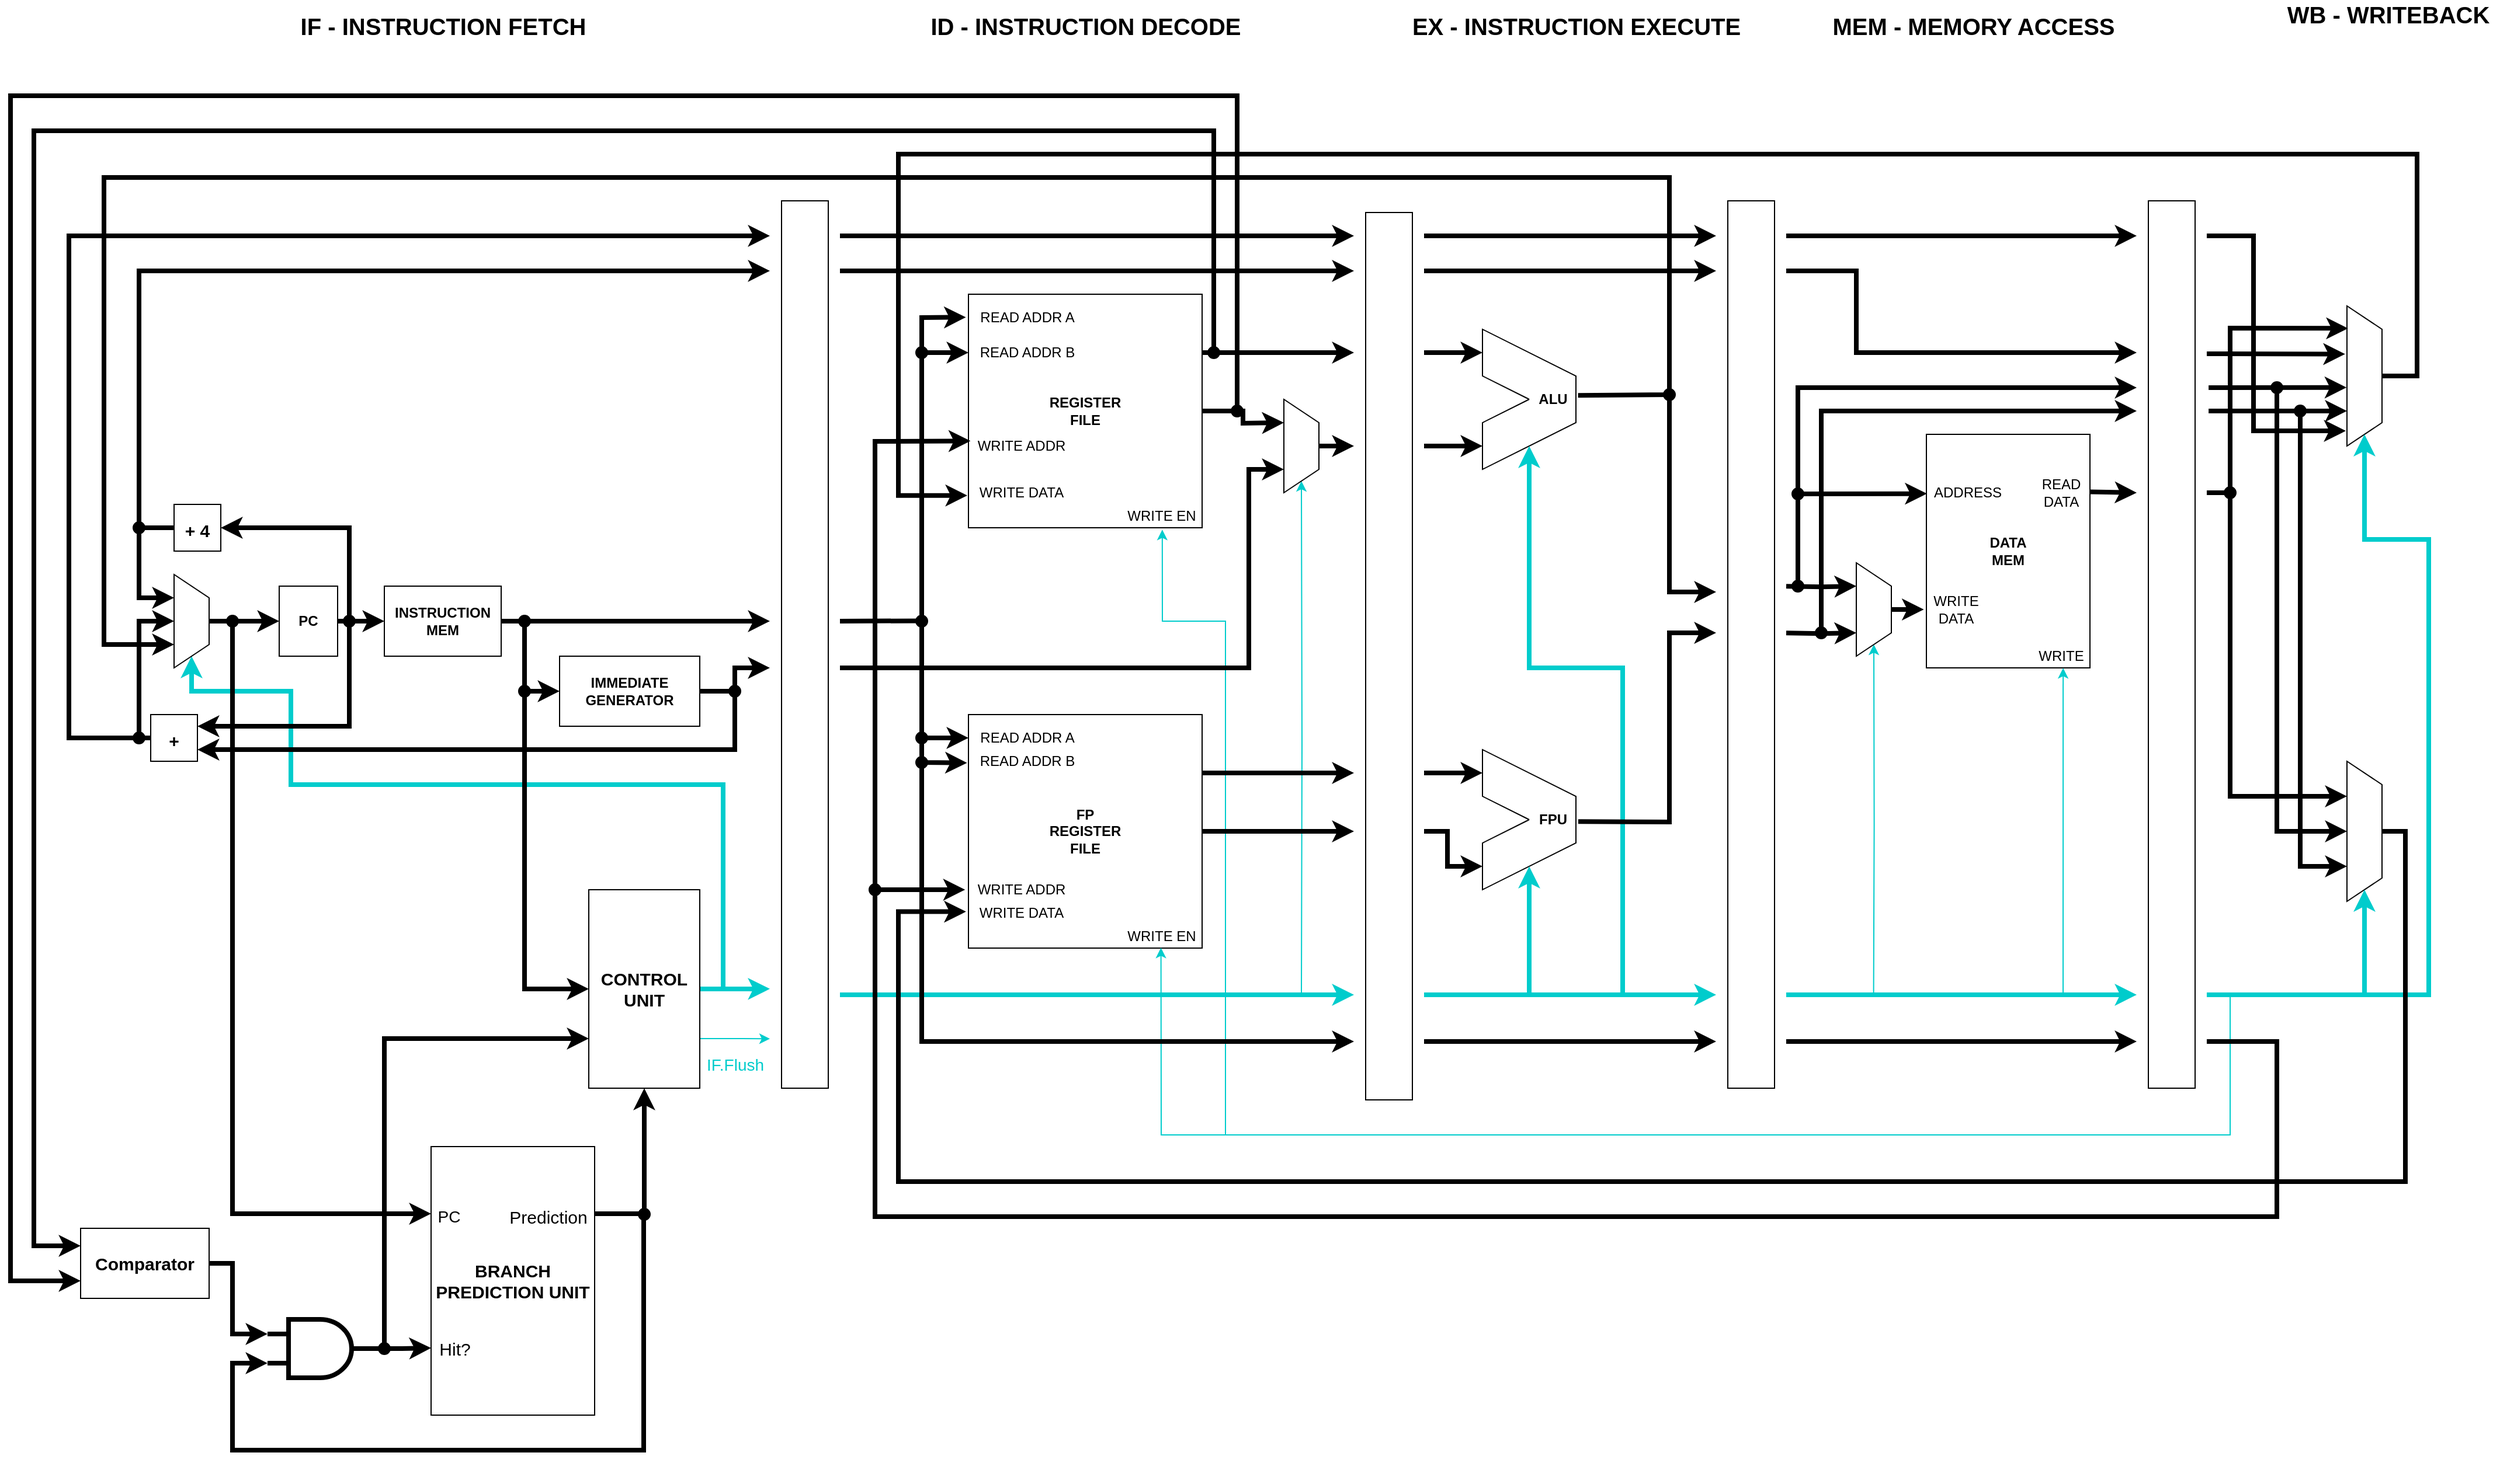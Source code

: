 <mxfile version="16.5.1" type="device" pages="5"><diagram id="GyRC7rAG29j2ozVEDYbC" name="Overview"><mxGraphModel dx="2170" dy="1383" grid="1" gridSize="10" guides="1" tooltips="1" connect="1" arrows="1" fold="1" page="1" pageScale="1" pageWidth="1000000" pageHeight="1000000" math="0" shadow="0"><root><mxCell id="0"/><mxCell id="1" parent="0"/><mxCell id="xEwo8dbnNyMzkqmDibL1-60" style="edgeStyle=orthogonalEdgeStyle;rounded=0;orthogonalLoop=1;jettySize=auto;html=1;fontSize=15;strokeWidth=4;endArrow=none;endFill=0;" parent="1" edge="1"><mxGeometry relative="1" as="geometry"><mxPoint x="2000" y="1919.69" as="targetPoint"/><mxPoint x="1930" y="1920" as="sourcePoint"/><Array as="points"><mxPoint x="2000" y="1920"/></Array></mxGeometry></mxCell><mxCell id="xEwo8dbnNyMzkqmDibL1-1" value="" style="rounded=0;whiteSpace=wrap;html=1;" parent="1" vertex="1"><mxGeometry x="1880" y="1560" width="40" height="760" as="geometry"/></mxCell><mxCell id="xEwo8dbnNyMzkqmDibL1-2" value="" style="rounded=0;whiteSpace=wrap;html=1;" parent="1" vertex="1"><mxGeometry x="2380" y="1570" width="40" height="760" as="geometry"/></mxCell><mxCell id="xEwo8dbnNyMzkqmDibL1-3" value="" style="rounded=0;whiteSpace=wrap;html=1;" parent="1" vertex="1"><mxGeometry x="2690" y="1560" width="40" height="760" as="geometry"/></mxCell><mxCell id="xEwo8dbnNyMzkqmDibL1-4" value="" style="rounded=0;whiteSpace=wrap;html=1;" parent="1" vertex="1"><mxGeometry x="3050" y="1560" width="40" height="760" as="geometry"/></mxCell><mxCell id="xEwo8dbnNyMzkqmDibL1-36" style="edgeStyle=orthogonalEdgeStyle;rounded=0;orthogonalLoop=1;jettySize=auto;html=1;exitX=1;exitY=0.5;exitDx=0;exitDy=0;entryX=0;entryY=0.5;entryDx=0;entryDy=0;fontSize=20;strokeWidth=4;" parent="1" source="xEwo8dbnNyMzkqmDibL1-6" target="xEwo8dbnNyMzkqmDibL1-7" edge="1"><mxGeometry relative="1" as="geometry"/></mxCell><mxCell id="xEwo8dbnNyMzkqmDibL1-6" value="&lt;b&gt;PC&lt;/b&gt;" style="rounded=0;whiteSpace=wrap;html=1;" parent="1" vertex="1"><mxGeometry x="1450" y="1890" width="50" height="60" as="geometry"/></mxCell><mxCell id="xEwo8dbnNyMzkqmDibL1-37" style="edgeStyle=orthogonalEdgeStyle;rounded=0;orthogonalLoop=1;jettySize=auto;html=1;exitX=1;exitY=0.5;exitDx=0;exitDy=0;fontSize=20;strokeWidth=4;" parent="1" source="xEwo8dbnNyMzkqmDibL1-7" edge="1"><mxGeometry relative="1" as="geometry"><mxPoint x="1870" y="1920" as="targetPoint"/></mxGeometry></mxCell><mxCell id="xEwo8dbnNyMzkqmDibL1-7" value="&lt;b&gt;INSTRUCTION MEM&lt;/b&gt;" style="rounded=0;whiteSpace=wrap;html=1;" parent="1" vertex="1"><mxGeometry x="1540" y="1890" width="100" height="60" as="geometry"/></mxCell><mxCell id="xEwo8dbnNyMzkqmDibL1-44" style="edgeStyle=orthogonalEdgeStyle;rounded=0;orthogonalLoop=1;jettySize=auto;html=1;exitX=1;exitY=0.5;exitDx=0;exitDy=0;fontSize=15;strokeWidth=4;" parent="1" source="xEwo8dbnNyMzkqmDibL1-8" edge="1"><mxGeometry relative="1" as="geometry"><mxPoint x="2310" y="1750" as="targetPoint"/></mxGeometry></mxCell><mxCell id="xEwo8dbnNyMzkqmDibL1-8" value="&lt;b&gt;REGISTER&lt;br&gt;FILE&lt;/b&gt;" style="rounded=0;whiteSpace=wrap;html=1;" parent="1" vertex="1"><mxGeometry x="2040" y="1640" width="200" height="200" as="geometry"/></mxCell><mxCell id="xEwo8dbnNyMzkqmDibL1-9" value="READ ADDR A" style="text;html=1;align=center;verticalAlign=middle;resizable=0;points=[];autosize=1;strokeColor=none;fillColor=none;" parent="1" vertex="1"><mxGeometry x="2040" y="1650" width="100" height="20" as="geometry"/></mxCell><mxCell id="xEwo8dbnNyMzkqmDibL1-10" value="READ ADDR B" style="text;html=1;align=center;verticalAlign=middle;resizable=0;points=[];autosize=1;strokeColor=none;fillColor=none;" parent="1" vertex="1"><mxGeometry x="2040" y="1680" width="100" height="20" as="geometry"/></mxCell><mxCell id="xEwo8dbnNyMzkqmDibL1-11" value="WRITE ADDR" style="text;html=1;align=center;verticalAlign=middle;resizable=0;points=[];autosize=1;strokeColor=none;fillColor=none;" parent="1" vertex="1"><mxGeometry x="2040" y="1760" width="90" height="20" as="geometry"/></mxCell><mxCell id="xEwo8dbnNyMzkqmDibL1-12" value="WRITE DATA" style="text;html=1;align=center;verticalAlign=middle;resizable=0;points=[];autosize=1;strokeColor=none;fillColor=none;" parent="1" vertex="1"><mxGeometry x="2040" y="1800" width="90" height="20" as="geometry"/></mxCell><mxCell id="xEwo8dbnNyMzkqmDibL1-13" value="WRITE EN" style="text;html=1;align=center;verticalAlign=middle;resizable=0;points=[];autosize=1;strokeColor=none;fillColor=none;" parent="1" vertex="1"><mxGeometry x="2170" y="1820" width="70" height="20" as="geometry"/></mxCell><mxCell id="xEwo8dbnNyMzkqmDibL1-14" value="&lt;font style=&quot;font-size: 20px&quot;&gt;&lt;b&gt;IF - INSTRUCTION FETCH&lt;/b&gt;&lt;/font&gt;" style="text;html=1;align=center;verticalAlign=middle;resizable=0;points=[];autosize=1;strokeColor=none;fillColor=none;" parent="1" vertex="1"><mxGeometry x="1460" y="1400" width="260" height="20" as="geometry"/></mxCell><mxCell id="xEwo8dbnNyMzkqmDibL1-15" value="&lt;font style=&quot;font-size: 20px&quot;&gt;&lt;b&gt;ID - INSTRUCTION DECODE&lt;/b&gt;&lt;/font&gt;" style="text;html=1;align=center;verticalAlign=middle;resizable=0;points=[];autosize=1;strokeColor=none;fillColor=none;" parent="1" vertex="1"><mxGeometry x="2000" y="1400" width="280" height="20" as="geometry"/></mxCell><mxCell id="xEwo8dbnNyMzkqmDibL1-16" value="&lt;span style=&quot;font-size: 20px&quot;&gt;&lt;b&gt;EX - INSTRUCTION EXECUTE&lt;/b&gt;&lt;/span&gt;" style="text;html=1;align=center;verticalAlign=middle;resizable=0;points=[];autosize=1;strokeColor=none;fillColor=none;" parent="1" vertex="1"><mxGeometry x="2410" y="1400" width="300" height="20" as="geometry"/></mxCell><mxCell id="xEwo8dbnNyMzkqmDibL1-17" value="&lt;span style=&quot;font-size: 20px&quot;&gt;&lt;b&gt;MEM - MEMORY ACCESS&lt;/b&gt;&lt;/span&gt;" style="text;html=1;align=center;verticalAlign=middle;resizable=0;points=[];autosize=1;strokeColor=none;fillColor=none;" parent="1" vertex="1"><mxGeometry x="2770" y="1400" width="260" height="20" as="geometry"/></mxCell><mxCell id="xEwo8dbnNyMzkqmDibL1-18" value="&lt;span style=&quot;font-size: 20px&quot;&gt;&lt;b&gt;WB - WRITEBACK&lt;/b&gt;&lt;/span&gt;" style="text;html=1;align=center;verticalAlign=middle;resizable=0;points=[];autosize=1;strokeColor=none;fillColor=none;" parent="1" vertex="1"><mxGeometry x="3160" y="1390" width="190" height="20" as="geometry"/></mxCell><mxCell id="xEwo8dbnNyMzkqmDibL1-19" value="" style="endArrow=none;html=1;arcSize=0;" parent="1" edge="1"><mxGeometry width="50" height="50" relative="1" as="geometry"><mxPoint x="2520" y="1730" as="sourcePoint"/><mxPoint x="2520" y="1730" as="targetPoint"/><Array as="points"><mxPoint x="2480" y="1710"/><mxPoint x="2480" y="1670"/><mxPoint x="2560" y="1710"/><mxPoint x="2560" y="1750"/><mxPoint x="2480" y="1790"/><mxPoint x="2480" y="1750"/></Array></mxGeometry></mxCell><mxCell id="xEwo8dbnNyMzkqmDibL1-20" value="&lt;b&gt;ALU&lt;/b&gt;" style="text;html=1;align=center;verticalAlign=middle;resizable=0;points=[];autosize=1;strokeColor=none;fillColor=none;" parent="1" vertex="1"><mxGeometry x="2520" y="1720" width="40" height="20" as="geometry"/></mxCell><mxCell id="xEwo8dbnNyMzkqmDibL1-21" value="&lt;b&gt;DATA &lt;br&gt;MEM&lt;/b&gt;" style="rounded=0;whiteSpace=wrap;html=1;" parent="1" vertex="1"><mxGeometry x="2860" y="1760" width="140" height="200" as="geometry"/></mxCell><mxCell id="xEwo8dbnNyMzkqmDibL1-22" value="ADDRESS" style="text;html=1;align=center;verticalAlign=middle;resizable=0;points=[];autosize=1;strokeColor=none;fillColor=none;" parent="1" vertex="1"><mxGeometry x="2860" y="1800" width="70" height="20" as="geometry"/></mxCell><mxCell id="xEwo8dbnNyMzkqmDibL1-23" value="WRITE&lt;br&gt;DATA" style="text;html=1;align=center;verticalAlign=middle;resizable=0;points=[];autosize=1;strokeColor=none;fillColor=none;" parent="1" vertex="1"><mxGeometry x="2860" y="1895" width="50" height="30" as="geometry"/></mxCell><mxCell id="xEwo8dbnNyMzkqmDibL1-24" value="READ&lt;br&gt;DATA" style="text;html=1;align=center;verticalAlign=middle;resizable=0;points=[];autosize=1;strokeColor=none;fillColor=none;" parent="1" vertex="1"><mxGeometry x="2950" y="1795" width="50" height="30" as="geometry"/></mxCell><mxCell id="xEwo8dbnNyMzkqmDibL1-26" value="WRITE" style="text;html=1;align=center;verticalAlign=middle;resizable=0;points=[];autosize=1;strokeColor=none;fillColor=none;" parent="1" vertex="1"><mxGeometry x="2950" y="1940" width="50" height="20" as="geometry"/></mxCell><mxCell id="xEwo8dbnNyMzkqmDibL1-27" value="&lt;b&gt;FP&lt;br&gt;REGISTER&lt;br&gt;FILE&lt;/b&gt;" style="rounded=0;whiteSpace=wrap;html=1;" parent="1" vertex="1"><mxGeometry x="2040" y="2000" width="200" height="200" as="geometry"/></mxCell><mxCell id="xEwo8dbnNyMzkqmDibL1-28" value="READ ADDR A" style="text;html=1;align=center;verticalAlign=middle;resizable=0;points=[];autosize=1;strokeColor=none;fillColor=none;" parent="1" vertex="1"><mxGeometry x="2040" y="2010" width="100" height="20" as="geometry"/></mxCell><mxCell id="xEwo8dbnNyMzkqmDibL1-29" value="READ ADDR B" style="text;html=1;align=center;verticalAlign=middle;resizable=0;points=[];autosize=1;strokeColor=none;fillColor=none;" parent="1" vertex="1"><mxGeometry x="2040" y="2030" width="100" height="20" as="geometry"/></mxCell><mxCell id="xEwo8dbnNyMzkqmDibL1-30" value="WRITE ADDR" style="text;html=1;align=center;verticalAlign=middle;resizable=0;points=[];autosize=1;strokeColor=none;fillColor=none;" parent="1" vertex="1"><mxGeometry x="2040" y="2140" width="90" height="20" as="geometry"/></mxCell><mxCell id="xEwo8dbnNyMzkqmDibL1-31" value="WRITE DATA" style="text;html=1;align=center;verticalAlign=middle;resizable=0;points=[];autosize=1;strokeColor=none;fillColor=none;" parent="1" vertex="1"><mxGeometry x="2040" y="2160" width="90" height="20" as="geometry"/></mxCell><mxCell id="xEwo8dbnNyMzkqmDibL1-32" value="WRITE EN" style="text;html=1;align=center;verticalAlign=middle;resizable=0;points=[];autosize=1;strokeColor=none;fillColor=none;" parent="1" vertex="1"><mxGeometry x="2170" y="2180" width="70" height="20" as="geometry"/></mxCell><mxCell id="xEwo8dbnNyMzkqmDibL1-33" value="" style="endArrow=none;html=1;arcSize=0;" parent="1" edge="1"><mxGeometry width="50" height="50" relative="1" as="geometry"><mxPoint x="2520" y="2090" as="sourcePoint"/><mxPoint x="2520" y="2090" as="targetPoint"/><Array as="points"><mxPoint x="2480" y="2070"/><mxPoint x="2480" y="2030"/><mxPoint x="2560" y="2070"/><mxPoint x="2560" y="2110"/><mxPoint x="2480" y="2150"/><mxPoint x="2480" y="2110"/></Array></mxGeometry></mxCell><mxCell id="xEwo8dbnNyMzkqmDibL1-34" value="&lt;b&gt;FPU&lt;/b&gt;" style="text;html=1;align=center;verticalAlign=middle;resizable=0;points=[];autosize=1;strokeColor=none;fillColor=none;" parent="1" vertex="1"><mxGeometry x="2520" y="2080" width="40" height="20" as="geometry"/></mxCell><mxCell id="xEwo8dbnNyMzkqmDibL1-58" style="edgeStyle=orthogonalEdgeStyle;rounded=0;orthogonalLoop=1;jettySize=auto;html=1;exitX=1;exitY=0.5;exitDx=0;exitDy=0;fontSize=15;strokeWidth=4;" parent="1" source="xEwo8dbnNyMzkqmDibL1-35" edge="1"><mxGeometry relative="1" as="geometry"><mxPoint x="1870" y="1960" as="targetPoint"/><Array as="points"><mxPoint x="1840" y="1980"/><mxPoint x="1840" y="1960"/></Array></mxGeometry></mxCell><mxCell id="xEwo8dbnNyMzkqmDibL1-59" style="edgeStyle=orthogonalEdgeStyle;rounded=0;orthogonalLoop=1;jettySize=auto;html=1;fontSize=15;strokeWidth=4;entryX=0;entryY=0.5;entryDx=0;entryDy=0;" parent="1" target="xEwo8dbnNyMzkqmDibL1-35" edge="1"><mxGeometry relative="1" as="geometry"><mxPoint x="1660" y="1920" as="sourcePoint"/><Array as="points"><mxPoint x="1660" y="1980"/></Array></mxGeometry></mxCell><mxCell id="xEwo8dbnNyMzkqmDibL1-35" value="&lt;b&gt;IMMEDIATE GENERATOR&lt;/b&gt;" style="whiteSpace=wrap;html=1;" parent="1" vertex="1"><mxGeometry x="1690" y="1950" width="120" height="60" as="geometry"/></mxCell><mxCell id="xEwo8dbnNyMzkqmDibL1-39" style="edgeStyle=orthogonalEdgeStyle;rounded=0;orthogonalLoop=1;jettySize=auto;html=1;exitX=1;exitY=0.5;exitDx=0;exitDy=0;fontSize=15;strokeWidth=4;entryX=1;entryY=0.5;entryDx=0;entryDy=0;" parent="1" target="xEwo8dbnNyMzkqmDibL1-38" edge="1"><mxGeometry relative="1" as="geometry"><mxPoint x="1510" y="1920" as="sourcePoint"/><Array as="points"><mxPoint x="1510" y="1840"/></Array></mxGeometry></mxCell><mxCell id="xEwo8dbnNyMzkqmDibL1-42" style="edgeStyle=orthogonalEdgeStyle;rounded=0;orthogonalLoop=1;jettySize=auto;html=1;exitX=0;exitY=0.5;exitDx=0;exitDy=0;entryX=0.25;entryY=1;entryDx=0;entryDy=0;fontSize=15;strokeWidth=4;" parent="1" source="xEwo8dbnNyMzkqmDibL1-38" target="xEwo8dbnNyMzkqmDibL1-40" edge="1"><mxGeometry relative="1" as="geometry"><Array as="points"><mxPoint x="1330" y="1840"/><mxPoint x="1330" y="1900"/></Array></mxGeometry></mxCell><mxCell id="xEwo8dbnNyMzkqmDibL1-38" value="&lt;b&gt;&lt;font style=&quot;font-size: 15px&quot;&gt;+ 4&lt;/font&gt;&lt;/b&gt;" style="rounded=0;whiteSpace=wrap;html=1;fontSize=20;" parent="1" vertex="1"><mxGeometry x="1360" y="1820" width="40" height="40" as="geometry"/></mxCell><mxCell id="xEwo8dbnNyMzkqmDibL1-41" style="edgeStyle=orthogonalEdgeStyle;rounded=0;orthogonalLoop=1;jettySize=auto;html=1;exitX=0.5;exitY=0;exitDx=0;exitDy=0;entryX=0;entryY=0.5;entryDx=0;entryDy=0;fontSize=15;strokeWidth=4;" parent="1" source="xEwo8dbnNyMzkqmDibL1-40" target="xEwo8dbnNyMzkqmDibL1-6" edge="1"><mxGeometry relative="1" as="geometry"/></mxCell><mxCell id="uTfvy21roSSOsHC9Jbx--9" style="edgeStyle=orthogonalEdgeStyle;rounded=0;orthogonalLoop=1;jettySize=auto;html=1;exitX=1;exitY=0.5;exitDx=0;exitDy=0;fontSize=14;strokeColor=#00CCCC;strokeWidth=4;entryX=1;entryY=0.5;entryDx=0;entryDy=0;" parent="1" target="xEwo8dbnNyMzkqmDibL1-40" edge="1"><mxGeometry relative="1" as="geometry"><mxPoint x="1830" y="2233" as="sourcePoint"/><Array as="points"><mxPoint x="1830" y="2060"/><mxPoint x="1460" y="2060"/><mxPoint x="1460" y="1980"/><mxPoint x="1375" y="1980"/></Array></mxGeometry></mxCell><mxCell id="xEwo8dbnNyMzkqmDibL1-40" value="" style="shape=trapezoid;perimeter=trapezoidPerimeter;whiteSpace=wrap;html=1;fixedSize=1;direction=south;" parent="1" vertex="1"><mxGeometry x="1360" y="1880" width="30" height="80" as="geometry"/></mxCell><mxCell id="xEwo8dbnNyMzkqmDibL1-104" style="edgeStyle=orthogonalEdgeStyle;rounded=0;orthogonalLoop=1;jettySize=auto;html=1;exitX=0;exitY=0.5;exitDx=0;exitDy=0;fontSize=15;strokeWidth=4;entryX=0;entryY=0.5;entryDx=0;entryDy=0;" parent="1" target="xEwo8dbnNyMzkqmDibL1-49" edge="1"><mxGeometry relative="1" as="geometry"><mxPoint x="1660" y="1970" as="sourcePoint"/><Array as="points"><mxPoint x="1660" y="2235"/></Array></mxGeometry></mxCell><mxCell id="xEwo8dbnNyMzkqmDibL1-105" style="edgeStyle=orthogonalEdgeStyle;rounded=0;orthogonalLoop=1;jettySize=auto;html=1;exitX=1;exitY=0.5;exitDx=0;exitDy=0;fontSize=15;strokeWidth=4;strokeColor=#00CCCC;" parent="1" source="xEwo8dbnNyMzkqmDibL1-49" edge="1"><mxGeometry relative="1" as="geometry"><mxPoint x="1870" y="2234.905" as="targetPoint"/></mxGeometry></mxCell><mxCell id="uTfvy21roSSOsHC9Jbx--6" style="edgeStyle=orthogonalEdgeStyle;rounded=0;orthogonalLoop=1;jettySize=auto;html=1;fontSize=14;strokeColor=#000000;strokeWidth=4;entryX=0;entryY=0.75;entryDx=0;entryDy=0;" parent="1" target="xEwo8dbnNyMzkqmDibL1-49" edge="1"><mxGeometry relative="1" as="geometry"><mxPoint x="1540" y="2540" as="sourcePoint"/><Array as="points"><mxPoint x="1540" y="2277"/></Array></mxGeometry></mxCell><mxCell id="uTfvy21roSSOsHC9Jbx--7" style="edgeStyle=orthogonalEdgeStyle;rounded=0;orthogonalLoop=1;jettySize=auto;html=1;exitX=1;exitY=0.75;exitDx=0;exitDy=0;fontSize=14;strokeColor=#00CCCC;strokeWidth=1;" parent="1" source="xEwo8dbnNyMzkqmDibL1-49" edge="1"><mxGeometry relative="1" as="geometry"><mxPoint x="1870" y="2277.621" as="targetPoint"/></mxGeometry></mxCell><mxCell id="xEwo8dbnNyMzkqmDibL1-49" value="&lt;b&gt;CONTROL UNIT&lt;/b&gt;" style="rounded=0;whiteSpace=wrap;html=1;fontSize=15;" parent="1" vertex="1"><mxGeometry x="1715" y="2150" width="95" height="170" as="geometry"/></mxCell><mxCell id="xEwo8dbnNyMzkqmDibL1-50" value="" style="endArrow=classic;html=1;rounded=0;fontSize=15;strokeWidth=4;entryX=0;entryY=0.5;entryDx=0;entryDy=0;entryPerimeter=0;" parent="1" target="xEwo8dbnNyMzkqmDibL1-28" edge="1"><mxGeometry width="50" height="50" relative="1" as="geometry"><mxPoint x="2000" y="1920" as="sourcePoint"/><mxPoint x="2030" y="1950" as="targetPoint"/><Array as="points"><mxPoint x="2000" y="2020"/></Array></mxGeometry></mxCell><mxCell id="xEwo8dbnNyMzkqmDibL1-51" value="" style="endArrow=classic;html=1;rounded=0;fontSize=15;strokeWidth=4;entryX=-0.012;entryY=0.568;entryDx=0;entryDy=0;entryPerimeter=0;" parent="1" target="xEwo8dbnNyMzkqmDibL1-29" edge="1"><mxGeometry width="50" height="50" relative="1" as="geometry"><mxPoint x="2000" y="2020" as="sourcePoint"/><mxPoint x="2060" y="2060" as="targetPoint"/><Array as="points"><mxPoint x="2000" y="2041"/></Array></mxGeometry></mxCell><mxCell id="xEwo8dbnNyMzkqmDibL1-54" value="" style="endArrow=classic;html=1;rounded=0;fontSize=15;strokeWidth=4;entryX=0;entryY=0.5;entryDx=0;entryDy=0;entryPerimeter=0;" parent="1" target="xEwo8dbnNyMzkqmDibL1-10" edge="1"><mxGeometry width="50" height="50" relative="1" as="geometry"><mxPoint x="2000" y="1920" as="sourcePoint"/><mxPoint x="2020" y="1675" as="targetPoint"/><Array as="points"><mxPoint x="2000" y="1690"/></Array></mxGeometry></mxCell><mxCell id="xEwo8dbnNyMzkqmDibL1-55" value="" style="endArrow=classic;html=1;rounded=0;fontSize=15;strokeWidth=4;entryX=-0.022;entryY=0.485;entryDx=0;entryDy=0;entryPerimeter=0;" parent="1" target="xEwo8dbnNyMzkqmDibL1-9" edge="1"><mxGeometry width="50" height="50" relative="1" as="geometry"><mxPoint x="2000" y="1690" as="sourcePoint"/><mxPoint x="2030" y="1650" as="targetPoint"/><Array as="points"><mxPoint x="2000" y="1660"/></Array></mxGeometry></mxCell><mxCell id="xEwo8dbnNyMzkqmDibL1-80" style="edgeStyle=orthogonalEdgeStyle;rounded=0;orthogonalLoop=1;jettySize=auto;html=1;exitX=0.25;exitY=1;exitDx=0;exitDy=0;fontSize=15;strokeWidth=4;entryX=0.25;entryY=1;entryDx=0;entryDy=0;" parent="1" target="xEwo8dbnNyMzkqmDibL1-56" edge="1"><mxGeometry relative="1" as="geometry"><mxPoint x="2740" y="1890.065" as="sourcePoint"/></mxGeometry></mxCell><mxCell id="xEwo8dbnNyMzkqmDibL1-81" style="edgeStyle=orthogonalEdgeStyle;rounded=0;orthogonalLoop=1;jettySize=auto;html=1;exitX=0.75;exitY=1;exitDx=0;exitDy=0;fontSize=15;strokeWidth=4;entryX=0.75;entryY=1;entryDx=0;entryDy=0;" parent="1" target="xEwo8dbnNyMzkqmDibL1-56" edge="1"><mxGeometry relative="1" as="geometry"><mxPoint x="2740" y="1930.065" as="sourcePoint"/></mxGeometry></mxCell><mxCell id="xEwo8dbnNyMzkqmDibL1-85" style="edgeStyle=orthogonalEdgeStyle;rounded=0;orthogonalLoop=1;jettySize=auto;html=1;exitX=0.5;exitY=0;exitDx=0;exitDy=0;fontSize=15;strokeWidth=4;entryX=-0.044;entryY=0.5;entryDx=0;entryDy=0;entryPerimeter=0;" parent="1" source="xEwo8dbnNyMzkqmDibL1-56" target="xEwo8dbnNyMzkqmDibL1-23" edge="1"><mxGeometry relative="1" as="geometry"><mxPoint x="2850" y="1910" as="targetPoint"/></mxGeometry></mxCell><mxCell id="xEwo8dbnNyMzkqmDibL1-119" style="edgeStyle=orthogonalEdgeStyle;rounded=0;orthogonalLoop=1;jettySize=auto;html=1;exitX=1;exitY=0.5;exitDx=0;exitDy=0;fontSize=15;strokeColor=#00CCCC;strokeWidth=1;entryX=1;entryY=0.5;entryDx=0;entryDy=0;" parent="1" target="xEwo8dbnNyMzkqmDibL1-56" edge="1"><mxGeometry relative="1" as="geometry"><mxPoint x="2814.793" y="2240" as="sourcePoint"/></mxGeometry></mxCell><mxCell id="xEwo8dbnNyMzkqmDibL1-56" value="" style="shape=trapezoid;perimeter=trapezoidPerimeter;whiteSpace=wrap;html=1;fixedSize=1;direction=south;" parent="1" vertex="1"><mxGeometry x="2800" y="1870" width="30" height="80" as="geometry"/></mxCell><mxCell id="xEwo8dbnNyMzkqmDibL1-76" style="edgeStyle=orthogonalEdgeStyle;rounded=0;orthogonalLoop=1;jettySize=auto;html=1;exitX=0.5;exitY=0;exitDx=0;exitDy=0;entryX=-0.011;entryY=0.619;entryDx=0;entryDy=0;entryPerimeter=0;fontSize=15;strokeWidth=4;" parent="1" source="xEwo8dbnNyMzkqmDibL1-57" target="xEwo8dbnNyMzkqmDibL1-12" edge="1"><mxGeometry relative="1" as="geometry"><Array as="points"><mxPoint x="3280" y="1710"/><mxPoint x="3280" y="1520"/><mxPoint x="1980" y="1520"/><mxPoint x="1980" y="1812"/></Array></mxGeometry></mxCell><mxCell id="xEwo8dbnNyMzkqmDibL1-57" value="" style="shape=trapezoid;perimeter=trapezoidPerimeter;whiteSpace=wrap;html=1;fixedSize=1;direction=south;" parent="1" vertex="1"><mxGeometry x="3220" y="1650" width="30" height="120" as="geometry"/></mxCell><mxCell id="xEwo8dbnNyMzkqmDibL1-65" style="edgeStyle=orthogonalEdgeStyle;rounded=0;orthogonalLoop=1;jettySize=auto;html=1;exitX=0;exitY=0.5;exitDx=0;exitDy=0;entryX=0.5;entryY=1;entryDx=0;entryDy=0;fontSize=15;strokeWidth=4;" parent="1" source="xEwo8dbnNyMzkqmDibL1-62" target="xEwo8dbnNyMzkqmDibL1-40" edge="1"><mxGeometry relative="1" as="geometry"><Array as="points"><mxPoint x="1330" y="2020"/><mxPoint x="1330" y="1920"/></Array></mxGeometry></mxCell><mxCell id="xEwo8dbnNyMzkqmDibL1-62" value="&lt;b&gt;&lt;font style=&quot;font-size: 15px&quot;&gt;+&lt;/font&gt;&lt;/b&gt;" style="rounded=0;whiteSpace=wrap;html=1;fontSize=20;" parent="1" vertex="1"><mxGeometry x="1340" y="2000" width="40" height="40" as="geometry"/></mxCell><mxCell id="xEwo8dbnNyMzkqmDibL1-63" value="" style="endArrow=classic;html=1;rounded=0;fontSize=15;strokeWidth=4;entryX=1;entryY=0.75;entryDx=0;entryDy=0;" parent="1" target="xEwo8dbnNyMzkqmDibL1-62" edge="1"><mxGeometry width="50" height="50" relative="1" as="geometry"><mxPoint x="1840" y="1980" as="sourcePoint"/><mxPoint x="1620" y="1960" as="targetPoint"/><Array as="points"><mxPoint x="1840" y="2030"/></Array></mxGeometry></mxCell><mxCell id="xEwo8dbnNyMzkqmDibL1-64" value="" style="endArrow=classic;html=1;rounded=0;fontSize=15;strokeWidth=4;entryX=1;entryY=0.25;entryDx=0;entryDy=0;" parent="1" target="xEwo8dbnNyMzkqmDibL1-62" edge="1"><mxGeometry width="50" height="50" relative="1" as="geometry"><mxPoint x="1510" y="1920" as="sourcePoint"/><mxPoint x="1570" y="1940" as="targetPoint"/><Array as="points"><mxPoint x="1510" y="2010"/></Array></mxGeometry></mxCell><mxCell id="xEwo8dbnNyMzkqmDibL1-66" style="edgeStyle=orthogonalEdgeStyle;rounded=0;orthogonalLoop=1;jettySize=auto;html=1;exitX=1;exitY=0.25;exitDx=0;exitDy=0;fontSize=15;strokeWidth=4;" parent="1" source="xEwo8dbnNyMzkqmDibL1-8" edge="1"><mxGeometry relative="1" as="geometry"><mxPoint x="2240" y="1690" as="sourcePoint"/><mxPoint x="2370" y="1690" as="targetPoint"/></mxGeometry></mxCell><mxCell id="xEwo8dbnNyMzkqmDibL1-68" value="" style="endArrow=classic;html=1;rounded=0;fontSize=15;strokeWidth=4;exitX=1.045;exitY=0.33;exitDx=0;exitDy=0;exitPerimeter=0;entryX=0.75;entryY=1;entryDx=0;entryDy=0;" parent="1" source="xEwo8dbnNyMzkqmDibL1-20" target="xEwo8dbnNyMzkqmDibL1-40" edge="1"><mxGeometry width="50" height="50" relative="1" as="geometry"><mxPoint x="2350" y="1770" as="sourcePoint"/><mxPoint x="2400" y="1720" as="targetPoint"/><Array as="points"><mxPoint x="2640" y="1726"/><mxPoint x="2640" y="1540"/><mxPoint x="1300" y="1540"/><mxPoint x="1300" y="1940"/></Array></mxGeometry></mxCell><mxCell id="xEwo8dbnNyMzkqmDibL1-69" value="" style="endArrow=classic;html=1;rounded=0;fontSize=15;strokeWidth=4;exitX=1.003;exitY=0.476;exitDx=0;exitDy=0;exitPerimeter=0;" parent="1" source="xEwo8dbnNyMzkqmDibL1-24" edge="1"><mxGeometry width="50" height="50" relative="1" as="geometry"><mxPoint x="2990" y="1810" as="sourcePoint"/><mxPoint x="3040" y="1810" as="targetPoint"/></mxGeometry></mxCell><mxCell id="xEwo8dbnNyMzkqmDibL1-70" value="" style="endArrow=classic;html=1;rounded=0;fontSize=15;strokeWidth=4;entryX=0.16;entryY=0.968;entryDx=0;entryDy=0;entryPerimeter=0;" parent="1" target="xEwo8dbnNyMzkqmDibL1-57" edge="1"><mxGeometry width="50" height="50" relative="1" as="geometry"><mxPoint x="3100" y="1810" as="sourcePoint"/><mxPoint x="3090" y="1750" as="targetPoint"/><Array as="points"><mxPoint x="3120" y="1810"/><mxPoint x="3120" y="1669"/></Array></mxGeometry></mxCell><mxCell id="xEwo8dbnNyMzkqmDibL1-71" value="" style="endArrow=classic;html=1;rounded=0;fontSize=15;strokeWidth=4;" parent="1" edge="1"><mxGeometry width="50" height="50" relative="1" as="geometry"><mxPoint x="1330" y="1840" as="sourcePoint"/><mxPoint x="1870" y="1620" as="targetPoint"/><Array as="points"><mxPoint x="1330" y="1620"/></Array></mxGeometry></mxCell><mxCell id="xEwo8dbnNyMzkqmDibL1-72" value="" style="endArrow=classic;html=1;rounded=0;fontSize=15;strokeWidth=4;" parent="1" edge="1"><mxGeometry width="50" height="50" relative="1" as="geometry"><mxPoint x="1930" y="1620" as="sourcePoint"/><mxPoint x="2370" y="1620" as="targetPoint"/></mxGeometry></mxCell><mxCell id="xEwo8dbnNyMzkqmDibL1-73" value="" style="endArrow=classic;html=1;rounded=0;fontSize=15;strokeWidth=4;" parent="1" edge="1"><mxGeometry width="50" height="50" relative="1" as="geometry"><mxPoint x="2430" y="1620" as="sourcePoint"/><mxPoint x="2680" y="1620" as="targetPoint"/></mxGeometry></mxCell><mxCell id="xEwo8dbnNyMzkqmDibL1-74" value="" style="endArrow=classic;html=1;rounded=0;fontSize=15;strokeWidth=4;" parent="1" edge="1"><mxGeometry width="50" height="50" relative="1" as="geometry"><mxPoint x="2740" y="1620" as="sourcePoint"/><mxPoint x="3040" y="1690" as="targetPoint"/><Array as="points"><mxPoint x="2800" y="1620"/><mxPoint x="2800" y="1690"/></Array></mxGeometry></mxCell><mxCell id="xEwo8dbnNyMzkqmDibL1-75" value="" style="endArrow=classic;html=1;rounded=0;fontSize=15;strokeWidth=4;entryX=0.344;entryY=1.052;entryDx=0;entryDy=0;entryPerimeter=0;" parent="1" target="xEwo8dbnNyMzkqmDibL1-57" edge="1"><mxGeometry width="50" height="50" relative="1" as="geometry"><mxPoint x="3100" y="1691" as="sourcePoint"/><mxPoint x="3150" y="1670" as="targetPoint"/></mxGeometry></mxCell><mxCell id="xEwo8dbnNyMzkqmDibL1-79" value="" style="endArrow=classic;html=1;rounded=0;fontSize=15;strokeWidth=4;" parent="1" edge="1"><mxGeometry width="50" height="50" relative="1" as="geometry"><mxPoint x="2640" y="1725" as="sourcePoint"/><mxPoint x="2680" y="1895" as="targetPoint"/><Array as="points"><mxPoint x="2640" y="1895"/></Array></mxGeometry></mxCell><mxCell id="xEwo8dbnNyMzkqmDibL1-82" value="" style="endArrow=classic;html=1;rounded=0;fontSize=15;strokeWidth=4;" parent="1" edge="1"><mxGeometry width="50" height="50" relative="1" as="geometry"><mxPoint x="2750" y="1890" as="sourcePoint"/><mxPoint x="3040" y="1720" as="targetPoint"/><Array as="points"><mxPoint x="2750" y="1720"/></Array></mxGeometry></mxCell><mxCell id="xEwo8dbnNyMzkqmDibL1-83" value="" style="endArrow=classic;html=1;rounded=0;fontSize=15;strokeWidth=4;entryX=0.582;entryY=1.012;entryDx=0;entryDy=0;entryPerimeter=0;" parent="1" target="xEwo8dbnNyMzkqmDibL1-57" edge="1"><mxGeometry width="50" height="50" relative="1" as="geometry"><mxPoint x="3101.56" y="1720.0" as="sourcePoint"/><mxPoint x="3190" y="1720.28" as="targetPoint"/></mxGeometry></mxCell><mxCell id="xEwo8dbnNyMzkqmDibL1-84" value="" style="endArrow=classic;html=1;rounded=0;fontSize=15;strokeWidth=4;" parent="1" edge="1"><mxGeometry width="50" height="50" relative="1" as="geometry"><mxPoint x="2770" y="1930" as="sourcePoint"/><mxPoint x="3040" y="1740" as="targetPoint"/><Array as="points"><mxPoint x="2770" y="1740"/></Array></mxGeometry></mxCell><mxCell id="xEwo8dbnNyMzkqmDibL1-86" value="" style="endArrow=classic;html=1;rounded=0;fontSize=15;strokeWidth=4;entryX=0.75;entryY=1;entryDx=0;entryDy=0;" parent="1" target="xEwo8dbnNyMzkqmDibL1-57" edge="1"><mxGeometry width="50" height="50" relative="1" as="geometry"><mxPoint x="3101.56" y="1740.0" as="sourcePoint"/><mxPoint x="3190.0" y="1740.28" as="targetPoint"/></mxGeometry></mxCell><mxCell id="xEwo8dbnNyMzkqmDibL1-87" value="" style="endArrow=classic;html=1;rounded=0;fontSize=15;strokeWidth=4;" parent="1" edge="1"><mxGeometry width="50" height="50" relative="1" as="geometry"><mxPoint x="1330" y="2020" as="sourcePoint"/><mxPoint x="1870" y="1590" as="targetPoint"/><Array as="points"><mxPoint x="1270" y="2020"/><mxPoint x="1270" y="1590"/></Array></mxGeometry></mxCell><mxCell id="xEwo8dbnNyMzkqmDibL1-88" value="" style="endArrow=classic;html=1;rounded=0;fontSize=15;strokeWidth=4;" parent="1" edge="1"><mxGeometry width="50" height="50" relative="1" as="geometry"><mxPoint x="1930" y="1590" as="sourcePoint"/><mxPoint x="2370" y="1590" as="targetPoint"/></mxGeometry></mxCell><mxCell id="xEwo8dbnNyMzkqmDibL1-89" value="" style="endArrow=classic;html=1;rounded=0;fontSize=15;strokeWidth=4;" parent="1" edge="1"><mxGeometry width="50" height="50" relative="1" as="geometry"><mxPoint x="2430" y="1590" as="sourcePoint"/><mxPoint x="2680" y="1590" as="targetPoint"/></mxGeometry></mxCell><mxCell id="xEwo8dbnNyMzkqmDibL1-90" value="" style="endArrow=classic;html=1;rounded=0;fontSize=15;strokeWidth=4;" parent="1" edge="1"><mxGeometry width="50" height="50" relative="1" as="geometry"><mxPoint x="2740" y="1590" as="sourcePoint"/><mxPoint x="3040" y="1590" as="targetPoint"/></mxGeometry></mxCell><mxCell id="xEwo8dbnNyMzkqmDibL1-91" value="" style="endArrow=classic;html=1;rounded=0;fontSize=15;strokeWidth=4;entryX=0.892;entryY=1.033;entryDx=0;entryDy=0;entryPerimeter=0;" parent="1" target="xEwo8dbnNyMzkqmDibL1-57" edge="1"><mxGeometry width="50" height="50" relative="1" as="geometry"><mxPoint x="3100" y="1590" as="sourcePoint"/><mxPoint x="3130" y="1630" as="targetPoint"/><Array as="points"><mxPoint x="3140" y="1590"/><mxPoint x="3140" y="1757"/></Array></mxGeometry></mxCell><mxCell id="xEwo8dbnNyMzkqmDibL1-96" style="edgeStyle=orthogonalEdgeStyle;rounded=0;orthogonalLoop=1;jettySize=auto;html=1;exitX=0.75;exitY=1;exitDx=0;exitDy=0;fontSize=15;strokeWidth=4;entryX=0.75;entryY=1;entryDx=0;entryDy=0;" parent="1" target="xEwo8dbnNyMzkqmDibL1-92" edge="1"><mxGeometry relative="1" as="geometry"><mxPoint x="3180" y="1740" as="sourcePoint"/><Array as="points"><mxPoint x="3180" y="2130"/></Array></mxGeometry></mxCell><mxCell id="xEwo8dbnNyMzkqmDibL1-92" value="" style="shape=trapezoid;perimeter=trapezoidPerimeter;whiteSpace=wrap;html=1;fixedSize=1;direction=south;" parent="1" vertex="1"><mxGeometry x="3220" y="2040" width="30" height="120" as="geometry"/></mxCell><mxCell id="xEwo8dbnNyMzkqmDibL1-94" value="" style="endArrow=classic;html=1;rounded=0;fontSize=15;strokeWidth=4;entryX=0.25;entryY=1;entryDx=0;entryDy=0;" parent="1" target="xEwo8dbnNyMzkqmDibL1-92" edge="1"><mxGeometry width="50" height="50" relative="1" as="geometry"><mxPoint x="3120" y="1810" as="sourcePoint"/><mxPoint x="3070" y="2000" as="targetPoint"/><Array as="points"><mxPoint x="3120" y="2070"/></Array></mxGeometry></mxCell><mxCell id="xEwo8dbnNyMzkqmDibL1-95" value="" style="endArrow=classic;html=1;rounded=0;fontSize=15;strokeWidth=4;entryX=0.5;entryY=1;entryDx=0;entryDy=0;" parent="1" target="xEwo8dbnNyMzkqmDibL1-92" edge="1"><mxGeometry width="50" height="50" relative="1" as="geometry"><mxPoint x="3160" y="1720" as="sourcePoint"/><mxPoint x="3130" y="1920" as="targetPoint"/><Array as="points"><mxPoint x="3160" y="2100"/></Array></mxGeometry></mxCell><mxCell id="xEwo8dbnNyMzkqmDibL1-97" value="" style="endArrow=classic;html=1;rounded=0;fontSize=15;strokeWidth=4;" parent="1" edge="1"><mxGeometry width="50" height="50" relative="1" as="geometry"><mxPoint x="2430" y="1690" as="sourcePoint"/><mxPoint x="2480" y="1690" as="targetPoint"/></mxGeometry></mxCell><mxCell id="P7xo5acg85nYCJdzcdaL-2" style="edgeStyle=orthogonalEdgeStyle;rounded=0;orthogonalLoop=1;jettySize=auto;html=1;exitX=0.5;exitY=0;exitDx=0;exitDy=0;strokeWidth=4;" edge="1" parent="1" source="xEwo8dbnNyMzkqmDibL1-99"><mxGeometry relative="1" as="geometry"><mxPoint x="2370" y="1769.848" as="targetPoint"/></mxGeometry></mxCell><mxCell id="P7xo5acg85nYCJdzcdaL-4" style="edgeStyle=orthogonalEdgeStyle;rounded=0;orthogonalLoop=1;jettySize=auto;html=1;exitX=1;exitY=0.5;exitDx=0;exitDy=0;strokeWidth=1;strokeColor=#00CCCC;entryX=1;entryY=0.5;entryDx=0;entryDy=0;" edge="1" parent="1" target="xEwo8dbnNyMzkqmDibL1-99"><mxGeometry relative="1" as="geometry"><mxPoint x="2325" y="2240" as="sourcePoint"/></mxGeometry></mxCell><mxCell id="xEwo8dbnNyMzkqmDibL1-99" value="" style="shape=trapezoid;perimeter=trapezoidPerimeter;whiteSpace=wrap;html=1;fixedSize=1;direction=south;" parent="1" vertex="1"><mxGeometry x="2310" y="1730" width="30" height="80" as="geometry"/></mxCell><mxCell id="xEwo8dbnNyMzkqmDibL1-102" value="" style="endArrow=classic;html=1;rounded=0;fontSize=15;strokeWidth=4;" parent="1" edge="1"><mxGeometry width="50" height="50" relative="1" as="geometry"><mxPoint x="2430" y="2050" as="sourcePoint"/><mxPoint x="2480" y="2050" as="targetPoint"/></mxGeometry></mxCell><mxCell id="xEwo8dbnNyMzkqmDibL1-103" value="" style="endArrow=classic;html=1;rounded=0;fontSize=15;strokeWidth=4;" parent="1" edge="1"><mxGeometry width="50" height="50" relative="1" as="geometry"><mxPoint x="2430" y="2100" as="sourcePoint"/><mxPoint x="2480" y="2130" as="targetPoint"/><Array as="points"><mxPoint x="2450" y="2100"/><mxPoint x="2450" y="2130"/></Array></mxGeometry></mxCell><mxCell id="xEwo8dbnNyMzkqmDibL1-106" value="" style="endArrow=classic;html=1;rounded=0;fontSize=15;strokeWidth=4;strokeColor=#00CCCC;" parent="1" edge="1"><mxGeometry width="50" height="50" relative="1" as="geometry"><mxPoint x="1930" y="2240" as="sourcePoint"/><mxPoint x="2370" y="2240" as="targetPoint"/></mxGeometry></mxCell><mxCell id="xEwo8dbnNyMzkqmDibL1-107" value="" style="endArrow=classic;html=1;rounded=0;fontSize=15;strokeWidth=4;strokeColor=#00CCCC;" parent="1" edge="1"><mxGeometry width="50" height="50" relative="1" as="geometry"><mxPoint x="2430" y="2240" as="sourcePoint"/><mxPoint x="2680" y="2240" as="targetPoint"/></mxGeometry></mxCell><mxCell id="xEwo8dbnNyMzkqmDibL1-108" value="" style="endArrow=classic;html=1;rounded=0;fontSize=15;strokeWidth=4;strokeColor=#00CCCC;" parent="1" edge="1"><mxGeometry width="50" height="50" relative="1" as="geometry"><mxPoint x="2740" y="2240" as="sourcePoint"/><mxPoint x="3040" y="2240" as="targetPoint"/></mxGeometry></mxCell><mxCell id="xEwo8dbnNyMzkqmDibL1-109" value="" style="endArrow=classic;html=1;rounded=0;fontSize=15;strokeWidth=1;entryX=0.497;entryY=0.984;entryDx=0;entryDy=0;entryPerimeter=0;strokeColor=#00CCCC;" parent="1" target="xEwo8dbnNyMzkqmDibL1-32" edge="1"><mxGeometry width="50" height="50" relative="1" as="geometry"><mxPoint x="3100" y="2240" as="sourcePoint"/><mxPoint x="2200" y="2220" as="targetPoint"/><Array as="points"><mxPoint x="3120" y="2240"/><mxPoint x="3120" y="2360"/><mxPoint x="2205" y="2360"/></Array></mxGeometry></mxCell><mxCell id="xEwo8dbnNyMzkqmDibL1-110" value="" style="endArrow=classic;html=1;rounded=0;fontSize=15;strokeWidth=1;entryX=0.513;entryY=1.083;entryDx=0;entryDy=0;entryPerimeter=0;strokeColor=#00CCCC;" parent="1" target="xEwo8dbnNyMzkqmDibL1-13" edge="1"><mxGeometry width="50" height="50" relative="1" as="geometry"><mxPoint x="2260" y="2360" as="sourcePoint"/><mxPoint x="2380" y="2010" as="targetPoint"/><Array as="points"><mxPoint x="2260" y="1920"/><mxPoint x="2206" y="1920"/></Array></mxGeometry></mxCell><mxCell id="xEwo8dbnNyMzkqmDibL1-120" style="edgeStyle=orthogonalEdgeStyle;rounded=0;orthogonalLoop=1;jettySize=auto;html=1;fontSize=15;strokeColor=#000000;strokeWidth=4;entryX=0;entryY=0.25;entryDx=0;entryDy=0;" parent="1" target="xEwo8dbnNyMzkqmDibL1-112" edge="1"><mxGeometry relative="1" as="geometry"><mxPoint x="1410" y="1920" as="sourcePoint"/><Array as="points"><mxPoint x="1410" y="2427"/></Array></mxGeometry></mxCell><mxCell id="xEwo8dbnNyMzkqmDibL1-121" style="edgeStyle=orthogonalEdgeStyle;rounded=0;orthogonalLoop=1;jettySize=auto;html=1;exitX=1;exitY=0.25;exitDx=0;exitDy=0;entryX=0.5;entryY=1;entryDx=0;entryDy=0;fontSize=15;strokeColor=#000000;strokeWidth=4;" parent="1" source="xEwo8dbnNyMzkqmDibL1-112" target="xEwo8dbnNyMzkqmDibL1-49" edge="1"><mxGeometry relative="1" as="geometry"/></mxCell><mxCell id="xEwo8dbnNyMzkqmDibL1-112" value="&lt;b&gt;BRANCH PREDICTION UNIT&lt;/b&gt;" style="whiteSpace=wrap;html=1;fontSize=15;" parent="1" vertex="1"><mxGeometry x="1580" y="2370" width="140" height="230" as="geometry"/></mxCell><mxCell id="xEwo8dbnNyMzkqmDibL1-45" style="edgeStyle=orthogonalEdgeStyle;rounded=0;orthogonalLoop=1;jettySize=auto;html=1;exitX=1;exitY=0.25;exitDx=0;exitDy=0;fontSize=15;strokeWidth=4;" parent="1" source="xEwo8dbnNyMzkqmDibL1-27" edge="1"><mxGeometry relative="1" as="geometry"><mxPoint x="2370" y="2050" as="targetPoint"/></mxGeometry></mxCell><mxCell id="xEwo8dbnNyMzkqmDibL1-46" style="edgeStyle=orthogonalEdgeStyle;rounded=0;orthogonalLoop=1;jettySize=auto;html=1;exitX=1;exitY=0.5;exitDx=0;exitDy=0;fontSize=15;strokeWidth=4;" parent="1" source="xEwo8dbnNyMzkqmDibL1-27" edge="1"><mxGeometry relative="1" as="geometry"><mxPoint x="2370" y="2100" as="targetPoint"/></mxGeometry></mxCell><mxCell id="xEwo8dbnNyMzkqmDibL1-61" value="" style="endArrow=classic;html=1;rounded=0;fontSize=15;strokeWidth=4;" parent="1" edge="1"><mxGeometry width="50" height="50" relative="1" as="geometry"><mxPoint x="1930" y="1960" as="sourcePoint"/><mxPoint x="2310" y="1790" as="targetPoint"/><Array as="points"><mxPoint x="1980" y="1960"/><mxPoint x="2280" y="1960"/><mxPoint x="2280" y="1790"/></Array></mxGeometry></mxCell><mxCell id="xEwo8dbnNyMzkqmDibL1-113" value="" style="endArrow=classic;html=1;rounded=0;fontSize=15;strokeColor=#00CCCC;strokeWidth=1;entryX=0.541;entryY=1.008;entryDx=0;entryDy=0;entryPerimeter=0;" parent="1" target="xEwo8dbnNyMzkqmDibL1-26" edge="1"><mxGeometry width="50" height="50" relative="1" as="geometry"><mxPoint x="2977" y="2240" as="sourcePoint"/><mxPoint x="2990" y="2010" as="targetPoint"/></mxGeometry></mxCell><mxCell id="xEwo8dbnNyMzkqmDibL1-114" value="" style="endArrow=classic;html=1;rounded=0;fontSize=15;strokeColor=#00CCCC;strokeWidth=4;" parent="1" edge="1"><mxGeometry width="50" height="50" relative="1" as="geometry"><mxPoint x="2520" y="2240" as="sourcePoint"/><mxPoint x="2520" y="2130" as="targetPoint"/></mxGeometry></mxCell><mxCell id="xEwo8dbnNyMzkqmDibL1-115" value="" style="endArrow=classic;html=1;rounded=0;fontSize=15;strokeColor=#00CCCC;strokeWidth=4;" parent="1" edge="1"><mxGeometry width="50" height="50" relative="1" as="geometry"><mxPoint x="2600" y="2240" as="sourcePoint"/><mxPoint x="2520" y="1770" as="targetPoint"/><Array as="points"><mxPoint x="2600" y="1960"/><mxPoint x="2520" y="1960"/></Array></mxGeometry></mxCell><mxCell id="xEwo8dbnNyMzkqmDibL1-78" value="" style="endArrow=classic;html=1;rounded=0;fontSize=15;strokeWidth=4;exitX=1.05;exitY=0.58;exitDx=0;exitDy=0;exitPerimeter=0;" parent="1" source="xEwo8dbnNyMzkqmDibL1-34" edge="1"><mxGeometry width="50" height="50" relative="1" as="geometry"><mxPoint x="2560" y="1870" as="sourcePoint"/><mxPoint x="2680" y="1930" as="targetPoint"/><Array as="points"><mxPoint x="2640" y="2092"/><mxPoint x="2640" y="1930"/></Array></mxGeometry></mxCell><mxCell id="xEwo8dbnNyMzkqmDibL1-116" value="" style="endArrow=classic;html=1;rounded=0;fontSize=15;strokeColor=#00CCCC;strokeWidth=4;entryX=1;entryY=0.5;entryDx=0;entryDy=0;" parent="1" target="xEwo8dbnNyMzkqmDibL1-92" edge="1"><mxGeometry width="50" height="50" relative="1" as="geometry"><mxPoint x="3100" y="2240" as="sourcePoint"/><mxPoint x="3190" y="2160" as="targetPoint"/><Array as="points"><mxPoint x="3235" y="2240"/></Array></mxGeometry></mxCell><mxCell id="xEwo8dbnNyMzkqmDibL1-117" value="" style="endArrow=classic;html=1;rounded=0;fontSize=15;strokeColor=#00CCCC;strokeWidth=4;entryX=1;entryY=0.5;entryDx=0;entryDy=0;" parent="1" target="xEwo8dbnNyMzkqmDibL1-57" edge="1"><mxGeometry width="50" height="50" relative="1" as="geometry"><mxPoint x="3235" y="2240" as="sourcePoint"/><mxPoint x="3250" y="2020" as="targetPoint"/><Array as="points"><mxPoint x="3290" y="2240"/><mxPoint x="3290" y="1850"/><mxPoint x="3235" y="1850"/></Array></mxGeometry></mxCell><mxCell id="xEwo8dbnNyMzkqmDibL1-93" style="edgeStyle=orthogonalEdgeStyle;rounded=0;orthogonalLoop=1;jettySize=auto;html=1;exitX=0.5;exitY=0;exitDx=0;exitDy=0;entryX=-0.023;entryY=0.439;entryDx=0;entryDy=0;entryPerimeter=0;fontSize=15;strokeWidth=4;" parent="1" source="xEwo8dbnNyMzkqmDibL1-92" target="xEwo8dbnNyMzkqmDibL1-31" edge="1"><mxGeometry relative="1" as="geometry"><Array as="points"><mxPoint x="3270" y="2100"/><mxPoint x="3270" y="2400"/><mxPoint x="1980" y="2400"/><mxPoint x="1980" y="2169"/></Array></mxGeometry></mxCell><mxCell id="xEwo8dbnNyMzkqmDibL1-122" value="Prediction" style="text;html=1;align=center;verticalAlign=middle;resizable=0;points=[];autosize=1;strokeColor=none;fillColor=none;fontSize=15;" parent="1" vertex="1"><mxGeometry x="1640" y="2420" width="80" height="20" as="geometry"/></mxCell><mxCell id="xEwo8dbnNyMzkqmDibL1-125" style="edgeStyle=orthogonalEdgeStyle;rounded=0;orthogonalLoop=1;jettySize=auto;html=1;fontSize=15;strokeColor=#000000;strokeWidth=4;entryX=0;entryY=0.75;entryDx=0;entryDy=0;entryPerimeter=0;" parent="1" target="xEwo8dbnNyMzkqmDibL1-124" edge="1"><mxGeometry relative="1" as="geometry"><mxPoint x="1762" y="2430" as="sourcePoint"/><Array as="points"><mxPoint x="1762" y="2630"/><mxPoint x="1410" y="2630"/><mxPoint x="1410" y="2555"/></Array></mxGeometry></mxCell><mxCell id="xEwo8dbnNyMzkqmDibL1-126" style="edgeStyle=orthogonalEdgeStyle;rounded=0;orthogonalLoop=1;jettySize=auto;html=1;exitX=1;exitY=0.5;exitDx=0;exitDy=0;exitPerimeter=0;entryX=0;entryY=0.75;entryDx=0;entryDy=0;fontSize=15;strokeColor=#000000;strokeWidth=4;" parent="1" source="xEwo8dbnNyMzkqmDibL1-124" target="xEwo8dbnNyMzkqmDibL1-112" edge="1"><mxGeometry relative="1" as="geometry"/></mxCell><mxCell id="xEwo8dbnNyMzkqmDibL1-124" value="" style="verticalLabelPosition=bottom;shadow=0;dashed=0;align=center;html=1;verticalAlign=top;shape=mxgraph.electrical.logic_gates.logic_gate;operation=and;fontSize=15;strokeWidth=4;" parent="1" vertex="1"><mxGeometry x="1440" y="2518" width="90" height="50" as="geometry"/></mxCell><mxCell id="xEwo8dbnNyMzkqmDibL1-127" value="Hit?" style="text;html=1;align=center;verticalAlign=middle;resizable=0;points=[];autosize=1;strokeColor=none;fillColor=none;fontSize=15;" parent="1" vertex="1"><mxGeometry x="1580" y="2533" width="40" height="20" as="geometry"/></mxCell><mxCell id="uTfvy21roSSOsHC9Jbx--2" style="edgeStyle=orthogonalEdgeStyle;rounded=0;orthogonalLoop=1;jettySize=auto;html=1;exitX=1;exitY=0.5;exitDx=0;exitDy=0;entryX=0;entryY=0.25;entryDx=0;entryDy=0;entryPerimeter=0;fontSize=14;strokeColor=#000000;strokeWidth=4;" parent="1" source="uTfvy21roSSOsHC9Jbx--1" target="xEwo8dbnNyMzkqmDibL1-124" edge="1"><mxGeometry relative="1" as="geometry"><Array as="points"><mxPoint x="1410" y="2470"/><mxPoint x="1410" y="2531"/></Array></mxGeometry></mxCell><mxCell id="uTfvy21roSSOsHC9Jbx--4" style="edgeStyle=orthogonalEdgeStyle;rounded=0;orthogonalLoop=1;jettySize=auto;html=1;fontSize=14;strokeColor=#000000;strokeWidth=4;entryX=0;entryY=0.25;entryDx=0;entryDy=0;" parent="1" target="uTfvy21roSSOsHC9Jbx--1" edge="1"><mxGeometry relative="1" as="geometry"><mxPoint x="2250" y="1690" as="sourcePoint"/><Array as="points"><mxPoint x="2250" y="1500"/><mxPoint x="1240" y="1500"/><mxPoint x="1240" y="2455"/></Array></mxGeometry></mxCell><mxCell id="uTfvy21roSSOsHC9Jbx--5" style="edgeStyle=orthogonalEdgeStyle;rounded=0;orthogonalLoop=1;jettySize=auto;html=1;fontSize=14;strokeColor=#000000;strokeWidth=4;entryX=0;entryY=0.75;entryDx=0;entryDy=0;" parent="1" target="uTfvy21roSSOsHC9Jbx--1" edge="1"><mxGeometry relative="1" as="geometry"><mxPoint x="2270" y="1740" as="sourcePoint"/><Array as="points"><mxPoint x="2270" y="1470"/><mxPoint x="1220" y="1470"/><mxPoint x="1220" y="2485"/></Array></mxGeometry></mxCell><mxCell id="uTfvy21roSSOsHC9Jbx--1" value="&lt;b&gt;Comparator&lt;/b&gt;" style="whiteSpace=wrap;html=1;fontSize=15;strokeWidth=1;" parent="1" vertex="1"><mxGeometry x="1280" y="2440" width="110" height="60" as="geometry"/></mxCell><mxCell id="uTfvy21roSSOsHC9Jbx--8" value="&lt;font color=&quot;#00cccc&quot;&gt;IF.Flush&lt;/font&gt;" style="text;html=1;align=center;verticalAlign=middle;resizable=0;points=[];autosize=1;strokeColor=none;fillColor=none;fontSize=14;" parent="1" vertex="1"><mxGeometry x="1810" y="2290" width="60" height="20" as="geometry"/></mxCell><mxCell id="uTfvy21roSSOsHC9Jbx--10" value="PC" style="text;html=1;align=center;verticalAlign=middle;resizable=0;points=[];autosize=1;strokeColor=none;fillColor=none;fontSize=14;" parent="1" vertex="1"><mxGeometry x="1580" y="2420" width="30" height="20" as="geometry"/></mxCell><mxCell id="xEwo8dbnNyMzkqmDibL1-52" value="" style="endArrow=classic;html=1;rounded=0;fontSize=15;strokeWidth=4;" parent="1" edge="1"><mxGeometry width="50" height="50" relative="1" as="geometry"><mxPoint x="2000" y="2040" as="sourcePoint"/><mxPoint x="2370" y="2280" as="targetPoint"/><Array as="points"><mxPoint x="2000" y="2280"/></Array></mxGeometry></mxCell><mxCell id="2l4NteqRQ9OJE9rBauVW-1" value="" style="endArrow=classic;html=1;rounded=0;fontSize=14;strokeColor=#000000;strokeWidth=4;" parent="1" edge="1"><mxGeometry width="50" height="50" relative="1" as="geometry"><mxPoint x="2430" y="2280" as="sourcePoint"/><mxPoint x="2680" y="2280" as="targetPoint"/></mxGeometry></mxCell><mxCell id="2l4NteqRQ9OJE9rBauVW-2" value="" style="endArrow=classic;html=1;rounded=0;fontSize=14;strokeColor=#000000;strokeWidth=4;" parent="1" edge="1"><mxGeometry width="50" height="50" relative="1" as="geometry"><mxPoint x="2740" y="2280" as="sourcePoint"/><mxPoint x="3040" y="2280" as="targetPoint"/></mxGeometry></mxCell><mxCell id="2l4NteqRQ9OJE9rBauVW-3" value="" style="endArrow=classic;html=1;rounded=0;fontSize=14;strokeColor=#000000;strokeWidth=4;entryX=-0.032;entryY=0.5;entryDx=0;entryDy=0;entryPerimeter=0;" parent="1" target="xEwo8dbnNyMzkqmDibL1-30" edge="1"><mxGeometry width="50" height="50" relative="1" as="geometry"><mxPoint x="3100" y="2280" as="sourcePoint"/><mxPoint x="2770" y="2250" as="targetPoint"/><Array as="points"><mxPoint x="3160" y="2280"/><mxPoint x="3160" y="2430"/><mxPoint x="1960" y="2430"/><mxPoint x="1960" y="2150"/></Array></mxGeometry></mxCell><mxCell id="2l4NteqRQ9OJE9rBauVW-4" value="" style="endArrow=classic;html=1;rounded=0;fontSize=14;strokeColor=#000000;strokeWidth=4;entryX=0.019;entryY=0.283;entryDx=0;entryDy=0;entryPerimeter=0;" parent="1" target="xEwo8dbnNyMzkqmDibL1-11" edge="1"><mxGeometry width="50" height="50" relative="1" as="geometry"><mxPoint x="1960" y="2160" as="sourcePoint"/><mxPoint x="2060" y="1930" as="targetPoint"/><Array as="points"><mxPoint x="1960" y="1766"/></Array></mxGeometry></mxCell><mxCell id="c9NEbW1PuaZH8-UaQXGW-1" value="" style="endArrow=classic;html=1;rounded=0;strokeWidth=4;entryX=0.006;entryY=0.54;entryDx=0;entryDy=0;entryPerimeter=0;" parent="1" target="xEwo8dbnNyMzkqmDibL1-22" edge="1"><mxGeometry width="50" height="50" relative="1" as="geometry"><mxPoint x="2750" y="1811" as="sourcePoint"/><mxPoint x="2730" y="1780" as="targetPoint"/></mxGeometry></mxCell><mxCell id="T0QFTQNWCTFqD4skOd31-1" value="" style="ellipse;whiteSpace=wrap;html=1;aspect=fixed;fillColor=#000000;" parent="1" vertex="1"><mxGeometry x="1325" y="1835" width="10" height="10" as="geometry"/></mxCell><mxCell id="T0QFTQNWCTFqD4skOd31-2" value="" style="ellipse;whiteSpace=wrap;html=1;aspect=fixed;fillColor=#000000;" parent="1" vertex="1"><mxGeometry x="1405" y="1915" width="10" height="10" as="geometry"/></mxCell><mxCell id="T0QFTQNWCTFqD4skOd31-3" value="" style="ellipse;whiteSpace=wrap;html=1;aspect=fixed;fillColor=#000000;" parent="1" vertex="1"><mxGeometry x="1325" y="2015" width="10" height="10" as="geometry"/></mxCell><mxCell id="T0QFTQNWCTFqD4skOd31-4" value="" style="ellipse;whiteSpace=wrap;html=1;aspect=fixed;fillColor=#000000;" parent="1" vertex="1"><mxGeometry x="1505" y="1915" width="10" height="10" as="geometry"/></mxCell><mxCell id="T0QFTQNWCTFqD4skOd31-5" value="" style="ellipse;whiteSpace=wrap;html=1;aspect=fixed;fillColor=#000000;" parent="1" vertex="1"><mxGeometry x="1655" y="1975" width="10" height="10" as="geometry"/></mxCell><mxCell id="T0QFTQNWCTFqD4skOd31-6" value="" style="ellipse;whiteSpace=wrap;html=1;aspect=fixed;fillColor=#000000;" parent="1" vertex="1"><mxGeometry x="1655" y="1915" width="10" height="10" as="geometry"/></mxCell><mxCell id="T0QFTQNWCTFqD4skOd31-7" value="" style="ellipse;whiteSpace=wrap;html=1;aspect=fixed;fillColor=#000000;" parent="1" vertex="1"><mxGeometry x="1835" y="1975" width="10" height="10" as="geometry"/></mxCell><mxCell id="T0QFTQNWCTFqD4skOd31-8" value="" style="ellipse;whiteSpace=wrap;html=1;aspect=fixed;fillColor=#000000;" parent="1" vertex="1"><mxGeometry x="1757.5" y="2423" width="10" height="10" as="geometry"/></mxCell><mxCell id="T0QFTQNWCTFqD4skOd31-9" value="" style="ellipse;whiteSpace=wrap;html=1;aspect=fixed;fillColor=#000000;" parent="1" vertex="1"><mxGeometry x="1535" y="2538" width="10" height="10" as="geometry"/></mxCell><mxCell id="T0QFTQNWCTFqD4skOd31-10" value="" style="ellipse;whiteSpace=wrap;html=1;aspect=fixed;fillColor=#000000;" parent="1" vertex="1"><mxGeometry x="1995" y="1915" width="10" height="10" as="geometry"/></mxCell><mxCell id="T0QFTQNWCTFqD4skOd31-11" value="" style="ellipse;whiteSpace=wrap;html=1;aspect=fixed;fillColor=#000000;" parent="1" vertex="1"><mxGeometry x="1995" y="1685" width="10" height="10" as="geometry"/></mxCell><mxCell id="T0QFTQNWCTFqD4skOd31-12" value="" style="ellipse;whiteSpace=wrap;html=1;aspect=fixed;fillColor=#000000;" parent="1" vertex="1"><mxGeometry x="1995" y="2015" width="10" height="10" as="geometry"/></mxCell><mxCell id="T0QFTQNWCTFqD4skOd31-13" value="" style="ellipse;whiteSpace=wrap;html=1;aspect=fixed;fillColor=#000000;" parent="1" vertex="1"><mxGeometry x="1995" y="2036" width="10" height="10" as="geometry"/></mxCell><mxCell id="T0QFTQNWCTFqD4skOd31-14" value="" style="ellipse;whiteSpace=wrap;html=1;aspect=fixed;fillColor=#000000;" parent="1" vertex="1"><mxGeometry x="1955" y="2145" width="10" height="10" as="geometry"/></mxCell><mxCell id="T0QFTQNWCTFqD4skOd31-15" value="" style="ellipse;whiteSpace=wrap;html=1;aspect=fixed;fillColor=#000000;" parent="1" vertex="1"><mxGeometry x="2245" y="1685" width="10" height="10" as="geometry"/></mxCell><mxCell id="T0QFTQNWCTFqD4skOd31-16" value="" style="ellipse;whiteSpace=wrap;html=1;aspect=fixed;fillColor=#000000;" parent="1" vertex="1"><mxGeometry x="2265" y="1735" width="10" height="10" as="geometry"/></mxCell><mxCell id="T0QFTQNWCTFqD4skOd31-17" value="" style="ellipse;whiteSpace=wrap;html=1;aspect=fixed;fillColor=#000000;" parent="1" vertex="1"><mxGeometry x="2635" y="1721" width="10" height="10" as="geometry"/></mxCell><mxCell id="T0QFTQNWCTFqD4skOd31-18" value="" style="ellipse;whiteSpace=wrap;html=1;aspect=fixed;fillColor=#000000;" parent="1" vertex="1"><mxGeometry x="2745" y="1806" width="10" height="10" as="geometry"/></mxCell><mxCell id="T0QFTQNWCTFqD4skOd31-19" value="" style="ellipse;whiteSpace=wrap;html=1;aspect=fixed;fillColor=#000000;" parent="1" vertex="1"><mxGeometry x="2745" y="1885" width="10" height="10" as="geometry"/></mxCell><mxCell id="T0QFTQNWCTFqD4skOd31-20" value="" style="ellipse;whiteSpace=wrap;html=1;aspect=fixed;fillColor=#000000;" parent="1" vertex="1"><mxGeometry x="2765" y="1925" width="10" height="10" as="geometry"/></mxCell><mxCell id="T0QFTQNWCTFqD4skOd31-21" value="" style="ellipse;whiteSpace=wrap;html=1;aspect=fixed;fillColor=#000000;" parent="1" vertex="1"><mxGeometry x="3155" y="1715" width="10" height="10" as="geometry"/></mxCell><mxCell id="T0QFTQNWCTFqD4skOd31-22" value="" style="ellipse;whiteSpace=wrap;html=1;aspect=fixed;fillColor=#000000;" parent="1" vertex="1"><mxGeometry x="3175" y="1735" width="10" height="10" as="geometry"/></mxCell><mxCell id="T0QFTQNWCTFqD4skOd31-23" value="" style="ellipse;whiteSpace=wrap;html=1;aspect=fixed;fillColor=#000000;" parent="1" vertex="1"><mxGeometry x="3115" y="1805" width="10" height="10" as="geometry"/></mxCell><mxCell id="P7xo5acg85nYCJdzcdaL-3" value="" style="endArrow=classic;html=1;rounded=0;strokeWidth=4;" edge="1" parent="1"><mxGeometry width="50" height="50" relative="1" as="geometry"><mxPoint x="2430" y="1770" as="sourcePoint"/><mxPoint x="2480" y="1770" as="targetPoint"/></mxGeometry></mxCell></root></mxGraphModel></diagram><diagram id="Oyh2n8M_lbUiqpidjuPj" name="BPU"><mxGraphModel dx="868" dy="553" grid="1" gridSize="10" guides="1" tooltips="1" connect="1" arrows="1" fold="1" page="1" pageScale="1" pageWidth="1000000" pageHeight="1000000" math="0" shadow="0"><root><mxCell id="o-IEVHlA46YxocPuakGM-0"/><mxCell id="o-IEVHlA46YxocPuakGM-1" parent="o-IEVHlA46YxocPuakGM-0"/><mxCell id="9-g6w8lhALjXQpoEj9zx-4" style="edgeStyle=orthogonalEdgeStyle;rounded=0;orthogonalLoop=1;jettySize=auto;html=1;exitX=1;exitY=0.5;exitDx=0;exitDy=0;entryX=0.25;entryY=1;entryDx=0;entryDy=0;fontSize=14;endArrow=classic;endFill=1;strokeColor=#000000;strokeWidth=1;" parent="o-IEVHlA46YxocPuakGM-1" source="9-g6w8lhALjXQpoEj9zx-0" target="9-g6w8lhALjXQpoEj9zx-3" edge="1"><mxGeometry relative="1" as="geometry"/></mxCell><mxCell id="9-g6w8lhALjXQpoEj9zx-8" style="edgeStyle=orthogonalEdgeStyle;rounded=0;orthogonalLoop=1;jettySize=auto;html=1;fontSize=14;endArrow=classic;endFill=1;strokeColor=#000000;strokeWidth=1;entryX=0;entryY=0.75;entryDx=0;entryDy=0;" parent="o-IEVHlA46YxocPuakGM-1" target="9-g6w8lhALjXQpoEj9zx-0" edge="1"><mxGeometry relative="1" as="geometry"><mxPoint x="680" y="595" as="sourcePoint"/><Array as="points"><mxPoint x="720" y="595"/><mxPoint x="720" y="677"/></Array></mxGeometry></mxCell><mxCell id="9-g6w8lhALjXQpoEj9zx-11" style="edgeStyle=orthogonalEdgeStyle;rounded=0;orthogonalLoop=1;jettySize=auto;html=1;fontSize=14;endArrow=classic;endFill=1;strokeColor=#000000;strokeWidth=4;entryX=0;entryY=0.25;entryDx=0;entryDy=0;" parent="o-IEVHlA46YxocPuakGM-1" target="9-g6w8lhALjXQpoEj9zx-0" edge="1"><mxGeometry relative="1" as="geometry"><mxPoint x="640" y="653" as="sourcePoint"/></mxGeometry></mxCell><mxCell id="9-g6w8lhALjXQpoEj9zx-0" value="&lt;b&gt;bimodal predictor&lt;/b&gt;" style="rounded=0;whiteSpace=wrap;html=1;fontSize=14;strokeWidth=1;" parent="o-IEVHlA46YxocPuakGM-1" vertex="1"><mxGeometry x="760" y="640" width="80" height="50" as="geometry"/></mxCell><mxCell id="9-g6w8lhALjXQpoEj9zx-5" style="edgeStyle=orthogonalEdgeStyle;rounded=0;orthogonalLoop=1;jettySize=auto;html=1;exitX=1;exitY=0.5;exitDx=0;exitDy=0;entryX=0.75;entryY=1;entryDx=0;entryDy=0;fontSize=14;endArrow=classic;endFill=1;strokeColor=#000000;strokeWidth=1;" parent="o-IEVHlA46YxocPuakGM-1" source="9-g6w8lhALjXQpoEj9zx-1" target="9-g6w8lhALjXQpoEj9zx-3" edge="1"><mxGeometry relative="1" as="geometry"/></mxCell><mxCell id="9-g6w8lhALjXQpoEj9zx-9" style="edgeStyle=orthogonalEdgeStyle;rounded=0;orthogonalLoop=1;jettySize=auto;html=1;fontSize=14;endArrow=classic;endFill=1;strokeColor=#000000;strokeWidth=1;entryX=0;entryY=0.75;entryDx=0;entryDy=0;" parent="o-IEVHlA46YxocPuakGM-1" target="9-g6w8lhALjXQpoEj9zx-1" edge="1"><mxGeometry relative="1" as="geometry"><mxPoint x="720" y="676" as="sourcePoint"/><Array as="points"><mxPoint x="720" y="753"/></Array></mxGeometry></mxCell><mxCell id="9-g6w8lhALjXQpoEj9zx-12" style="edgeStyle=orthogonalEdgeStyle;rounded=0;orthogonalLoop=1;jettySize=auto;html=1;fontSize=14;endArrow=classic;endFill=1;strokeColor=#000000;strokeWidth=4;entryX=0;entryY=0.25;entryDx=0;entryDy=0;" parent="o-IEVHlA46YxocPuakGM-1" target="9-g6w8lhALjXQpoEj9zx-1" edge="1"><mxGeometry relative="1" as="geometry"><mxPoint x="700" y="654" as="sourcePoint"/><Array as="points"><mxPoint x="700" y="727"/></Array></mxGeometry></mxCell><mxCell id="9-g6w8lhALjXQpoEj9zx-1" value="&lt;b&gt;gshare predictor&lt;/b&gt;" style="rounded=0;whiteSpace=wrap;html=1;fontSize=14;strokeWidth=1;" parent="o-IEVHlA46YxocPuakGM-1" vertex="1"><mxGeometry x="760" y="715" width="80" height="50" as="geometry"/></mxCell><mxCell id="9-g6w8lhALjXQpoEj9zx-6" style="edgeStyle=orthogonalEdgeStyle;rounded=0;orthogonalLoop=1;jettySize=auto;html=1;exitX=1;exitY=0.5;exitDx=0;exitDy=0;entryX=0;entryY=0.5;entryDx=0;entryDy=0;fontSize=14;endArrow=classic;endFill=1;strokeColor=#000000;strokeWidth=1;" parent="o-IEVHlA46YxocPuakGM-1" source="9-g6w8lhALjXQpoEj9zx-2" target="9-g6w8lhALjXQpoEj9zx-3" edge="1"><mxGeometry relative="1" as="geometry"/></mxCell><mxCell id="9-g6w8lhALjXQpoEj9zx-7" style="edgeStyle=orthogonalEdgeStyle;rounded=0;orthogonalLoop=1;jettySize=auto;html=1;fontSize=14;endArrow=classic;endFill=1;strokeColor=#000000;strokeWidth=4;entryX=0;entryY=0.5;entryDx=0;entryDy=0;" parent="o-IEVHlA46YxocPuakGM-1" target="9-g6w8lhALjXQpoEj9zx-2" edge="1"><mxGeometry relative="1" as="geometry"><mxPoint x="640" y="595" as="sourcePoint"/></mxGeometry></mxCell><mxCell id="9-g6w8lhALjXQpoEj9zx-2" value="&lt;b&gt;predictor selector&lt;/b&gt;" style="rounded=0;whiteSpace=wrap;html=1;fontSize=14;strokeWidth=1;" parent="o-IEVHlA46YxocPuakGM-1" vertex="1"><mxGeometry x="760" y="570" width="80" height="50" as="geometry"/></mxCell><mxCell id="9-g6w8lhALjXQpoEj9zx-14" style="edgeStyle=orthogonalEdgeStyle;rounded=0;orthogonalLoop=1;jettySize=auto;html=1;exitX=0.5;exitY=0;exitDx=0;exitDy=0;fontSize=14;endArrow=classic;endFill=1;strokeColor=#000000;strokeWidth=1;" parent="o-IEVHlA46YxocPuakGM-1" source="9-g6w8lhALjXQpoEj9zx-3" edge="1"><mxGeometry relative="1" as="geometry"><mxPoint x="960" y="700" as="targetPoint"/></mxGeometry></mxCell><mxCell id="9-g6w8lhALjXQpoEj9zx-3" value="" style="shape=trapezoid;perimeter=trapezoidPerimeter;whiteSpace=wrap;html=1;fixedSize=1;fontSize=14;strokeWidth=1;direction=south;" parent="o-IEVHlA46YxocPuakGM-1" vertex="1"><mxGeometry x="880" y="650" width="30" height="100" as="geometry"/></mxCell><mxCell id="9-g6w8lhALjXQpoEj9zx-10" value="Hit?" style="text;html=1;align=center;verticalAlign=middle;resizable=0;points=[];autosize=1;strokeColor=none;fillColor=none;fontSize=14;" parent="o-IEVHlA46YxocPuakGM-1" vertex="1"><mxGeometry x="590" y="585" width="40" height="20" as="geometry"/></mxCell><mxCell id="9-g6w8lhALjXQpoEj9zx-13" value="PC" style="text;html=1;align=center;verticalAlign=middle;resizable=0;points=[];autosize=1;strokeColor=none;fillColor=none;fontSize=14;" parent="o-IEVHlA46YxocPuakGM-1" vertex="1"><mxGeometry x="600" y="640" width="30" height="20" as="geometry"/></mxCell><mxCell id="9-g6w8lhALjXQpoEj9zx-15" value="Prediction" style="text;html=1;align=center;verticalAlign=middle;resizable=0;points=[];autosize=1;strokeColor=none;fillColor=none;fontSize=14;" parent="o-IEVHlA46YxocPuakGM-1" vertex="1"><mxGeometry x="970" y="690" width="80" height="20" as="geometry"/></mxCell></root></mxGraphModel></diagram><diagram id="i4_5QVx5ub5U8oBqqrk3" name="bimodal predictor"><mxGraphModel dx="868" dy="553" grid="1" gridSize="10" guides="1" tooltips="1" connect="1" arrows="1" fold="1" page="1" pageScale="1" pageWidth="1000000" pageHeight="1000000" math="0" shadow="0"><root><mxCell id="oGeYuuRw4gYJoWJJ5w0I-0"/><mxCell id="oGeYuuRw4gYJoWJJ5w0I-1" parent="oGeYuuRw4gYJoWJJ5w0I-0"/><mxCell id="rKRcqJKEaqTnYRIYxyDB-0" style="edgeStyle=orthogonalEdgeStyle;rounded=0;orthogonalLoop=1;jettySize=auto;html=1;exitX=1;exitY=0.5;exitDx=0;exitDy=0;entryX=0.25;entryY=1;entryDx=0;entryDy=0;strokeWidth=1;" parent="oGeYuuRw4gYJoWJJ5w0I-1" source="AhQW9l1FjyytZ8cOjJQC-0" target="AhQW9l1FjyytZ8cOjJQC-1" edge="1"><mxGeometry relative="1" as="geometry"/></mxCell><mxCell id="AhQW9l1FjyytZ8cOjJQC-0" value="&lt;b&gt;2-bit Saturating Counter&lt;/b&gt;" style="rounded=0;whiteSpace=wrap;html=1;" parent="oGeYuuRw4gYJoWJJ5w0I-1" vertex="1"><mxGeometry x="1230" y="600" width="120" height="60" as="geometry"/></mxCell><mxCell id="AhQW9l1FjyytZ8cOjJQC-2" style="edgeStyle=orthogonalEdgeStyle;rounded=0;orthogonalLoop=1;jettySize=auto;html=1;exitX=0.5;exitY=0;exitDx=0;exitDy=0;" parent="oGeYuuRw4gYJoWJJ5w0I-1" source="AhQW9l1FjyytZ8cOjJQC-1" edge="1"><mxGeometry relative="1" as="geometry"><mxPoint x="1480" y="675" as="targetPoint"/></mxGeometry></mxCell><mxCell id="aUi3JTQhphbVOsokbH-j-5" style="edgeStyle=orthogonalEdgeStyle;rounded=0;orthogonalLoop=1;jettySize=auto;html=1;exitX=0;exitY=0.5;exitDx=0;exitDy=0;strokeWidth=4;entryX=0;entryY=0.5;entryDx=0;entryDy=0;" parent="oGeYuuRw4gYJoWJJ5w0I-1" target="AhQW9l1FjyytZ8cOjJQC-1" edge="1"><mxGeometry relative="1" as="geometry"><mxPoint x="1000" y="630" as="sourcePoint"/><Array as="points"><mxPoint x="1030" y="630"/><mxPoint x="1030" y="560"/><mxPoint x="1405" y="560"/></Array></mxGeometry></mxCell><mxCell id="AhQW9l1FjyytZ8cOjJQC-1" value="" style="shape=trapezoid;perimeter=trapezoidPerimeter;whiteSpace=wrap;html=1;fixedSize=1;direction=south;" parent="oGeYuuRw4gYJoWJJ5w0I-1" vertex="1"><mxGeometry x="1390" y="585" width="30" height="180" as="geometry"/></mxCell><mxCell id="AhQW9l1FjyytZ8cOjJQC-3" value="Prediction" style="text;html=1;align=center;verticalAlign=middle;resizable=0;points=[];autosize=1;strokeColor=none;fillColor=none;" parent="oGeYuuRw4gYJoWJJ5w0I-1" vertex="1"><mxGeometry x="1490" y="665" width="70" height="20" as="geometry"/></mxCell><mxCell id="AhQW9l1FjyytZ8cOjJQC-6" value="&lt;b style=&quot;font-size: 28px&quot;&gt;.&lt;br&gt;.&lt;br&gt;.&lt;/b&gt;" style="text;html=1;align=center;verticalAlign=middle;resizable=0;points=[];autosize=1;strokeColor=none;fillColor=none;" parent="oGeYuuRw4gYJoWJJ5w0I-1" vertex="1"><mxGeometry x="1270" y="670" width="20" height="60" as="geometry"/></mxCell><mxCell id="aUi3JTQhphbVOsokbH-j-0" style="edgeStyle=orthogonalEdgeStyle;rounded=0;orthogonalLoop=1;jettySize=auto;html=1;exitX=1;exitY=0.25;exitDx=0;exitDy=0;entryX=0;entryY=0.25;entryDx=0;entryDy=0;" parent="oGeYuuRw4gYJoWJJ5w0I-1" source="AhQW9l1FjyytZ8cOjJQC-8" target="AhQW9l1FjyytZ8cOjJQC-0" edge="1"><mxGeometry relative="1" as="geometry"><Array as="points"><mxPoint x="1200" y="615"/><mxPoint x="1200" y="615"/></Array></mxGeometry></mxCell><mxCell id="aUi3JTQhphbVOsokbH-j-3" style="edgeStyle=orthogonalEdgeStyle;rounded=0;orthogonalLoop=1;jettySize=auto;html=1;entryX=0;entryY=0.5;entryDx=0;entryDy=0;strokeWidth=4;" parent="oGeYuuRw4gYJoWJJ5w0I-1" target="AhQW9l1FjyytZ8cOjJQC-8" edge="1"><mxGeometry relative="1" as="geometry"><mxPoint x="1000" y="630" as="sourcePoint"/></mxGeometry></mxCell><mxCell id="AhQW9l1FjyytZ8cOjJQC-8" value="9 to 512 Decoder" style="rounded=0;whiteSpace=wrap;html=1;fontSize=12;" parent="oGeYuuRw4gYJoWJJ5w0I-1" vertex="1"><mxGeometry x="1060" y="600" width="70" height="60" as="geometry"/></mxCell><mxCell id="aUi3JTQhphbVOsokbH-j-4" value="PC [8..0]" style="text;html=1;align=center;verticalAlign=middle;resizable=0;points=[];autosize=1;strokeColor=none;fillColor=none;" parent="oGeYuuRw4gYJoWJJ5w0I-1" vertex="1"><mxGeometry x="930" y="620" width="60" height="20" as="geometry"/></mxCell><mxCell id="aUi3JTQhphbVOsokbH-j-6" value="" style="endArrow=classic;html=1;rounded=0;strokeWidth=1;entryX=0;entryY=0.75;entryDx=0;entryDy=0;" parent="oGeYuuRw4gYJoWJJ5w0I-1" target="AhQW9l1FjyytZ8cOjJQC-0" edge="1"><mxGeometry width="50" height="50" relative="1" as="geometry"><mxPoint x="1000" y="680" as="sourcePoint"/><mxPoint x="1000" y="680" as="targetPoint"/><Array as="points"><mxPoint x="1200" y="680"/><mxPoint x="1200" y="645"/></Array></mxGeometry></mxCell><mxCell id="aUi3JTQhphbVOsokbH-j-8" style="edgeStyle=orthogonalEdgeStyle;rounded=0;orthogonalLoop=1;jettySize=auto;html=1;exitX=1;exitY=0.5;exitDx=0;exitDy=0;entryX=0.75;entryY=1;entryDx=0;entryDy=0;strokeWidth=1;" parent="oGeYuuRw4gYJoWJJ5w0I-1" source="aUi3JTQhphbVOsokbH-j-7" target="AhQW9l1FjyytZ8cOjJQC-1" edge="1"><mxGeometry relative="1" as="geometry"/></mxCell><mxCell id="aUi3JTQhphbVOsokbH-j-9" style="edgeStyle=orthogonalEdgeStyle;rounded=0;orthogonalLoop=1;jettySize=auto;html=1;exitX=1;exitY=0.75;exitDx=0;exitDy=0;entryX=0;entryY=0.25;entryDx=0;entryDy=0;strokeWidth=1;" parent="oGeYuuRw4gYJoWJJ5w0I-1" source="AhQW9l1FjyytZ8cOjJQC-8" target="aUi3JTQhphbVOsokbH-j-7" edge="1"><mxGeometry relative="1" as="geometry"><Array as="points"><mxPoint x="1180" y="645"/><mxPoint x="1180" y="765"/></Array></mxGeometry></mxCell><mxCell id="aUi3JTQhphbVOsokbH-j-10" style="edgeStyle=orthogonalEdgeStyle;rounded=0;orthogonalLoop=1;jettySize=auto;html=1;exitX=0;exitY=0.75;exitDx=0;exitDy=0;strokeWidth=1;entryX=0;entryY=0.75;entryDx=0;entryDy=0;" parent="oGeYuuRw4gYJoWJJ5w0I-1" target="aUi3JTQhphbVOsokbH-j-7" edge="1"><mxGeometry relative="1" as="geometry"><mxPoint x="1160" y="680" as="sourcePoint"/><Array as="points"><mxPoint x="1160" y="795"/></Array></mxGeometry></mxCell><mxCell id="aUi3JTQhphbVOsokbH-j-7" value="&lt;b&gt;2-bit Saturating Counter&lt;/b&gt;" style="rounded=0;whiteSpace=wrap;html=1;" parent="oGeYuuRw4gYJoWJJ5w0I-1" vertex="1"><mxGeometry x="1230" y="750" width="120" height="60" as="geometry"/></mxCell><mxCell id="aUi3JTQhphbVOsokbH-j-11" value="Hit?" style="text;html=1;align=center;verticalAlign=middle;resizable=0;points=[];autosize=1;strokeColor=none;fillColor=none;" parent="oGeYuuRw4gYJoWJJ5w0I-1" vertex="1"><mxGeometry x="950" y="670" width="40" height="20" as="geometry"/></mxCell><mxCell id="aUi3JTQhphbVOsokbH-j-12" value="&lt;b&gt;x 512&lt;/b&gt;" style="text;html=1;align=center;verticalAlign=middle;resizable=0;points=[];autosize=1;strokeColor=none;fillColor=none;" parent="oGeYuuRw4gYJoWJJ5w0I-1" vertex="1"><mxGeometry x="1285" y="690" width="50" height="20" as="geometry"/></mxCell><mxCell id="aUi3JTQhphbVOsokbH-j-14" value="..." style="text;html=1;align=center;verticalAlign=middle;resizable=0;points=[];autosize=1;strokeColor=none;fillColor=none;fontSize=16;" parent="oGeYuuRw4gYJoWJJ5w0I-1" vertex="1"><mxGeometry x="1130" y="620" width="30" height="20" as="geometry"/></mxCell></root></mxGraphModel></diagram><diagram id="hkdNW58yllK3rKmSqjbc" name="gshare predictor"><mxGraphModel dx="1240" dy="790" grid="1" gridSize="10" guides="1" tooltips="1" connect="1" arrows="1" fold="1" page="1" pageScale="1" pageWidth="1000000" pageHeight="1000000" math="0" shadow="0"><root><mxCell id="a-bz59njk4wOWTHrB61n-0"/><mxCell id="a-bz59njk4wOWTHrB61n-1" parent="a-bz59njk4wOWTHrB61n-0"/><mxCell id="WXLSegVCUvzAdTiJ4CMi-0" style="edgeStyle=orthogonalEdgeStyle;rounded=0;orthogonalLoop=1;jettySize=auto;html=1;exitX=1;exitY=0.5;exitDx=0;exitDy=0;entryX=0.278;entryY=1.067;entryDx=0;entryDy=0;entryPerimeter=0;" parent="a-bz59njk4wOWTHrB61n-1" source="WXLSegVCUvzAdTiJ4CMi-1" target="WXLSegVCUvzAdTiJ4CMi-4" edge="1"><mxGeometry relative="1" as="geometry"><Array as="points"><mxPoint x="1380" y="630"/><mxPoint x="1380" y="630"/></Array></mxGeometry></mxCell><mxCell id="WXLSegVCUvzAdTiJ4CMi-1" value="&lt;b&gt;2-bit Saturating Counter&lt;/b&gt;" style="rounded=0;whiteSpace=wrap;html=1;" parent="a-bz59njk4wOWTHrB61n-1" vertex="1"><mxGeometry x="1230" y="600" width="120" height="60" as="geometry"/></mxCell><mxCell id="WXLSegVCUvzAdTiJ4CMi-2" style="edgeStyle=orthogonalEdgeStyle;rounded=0;orthogonalLoop=1;jettySize=auto;html=1;exitX=0.5;exitY=0;exitDx=0;exitDy=0;" parent="a-bz59njk4wOWTHrB61n-1" source="WXLSegVCUvzAdTiJ4CMi-4" edge="1"><mxGeometry relative="1" as="geometry"><mxPoint x="1480" y="670" as="targetPoint"/></mxGeometry></mxCell><mxCell id="9lGtUKpJh79_X_2bTH-1-7" style="edgeStyle=orthogonalEdgeStyle;rounded=0;orthogonalLoop=1;jettySize=auto;html=1;exitX=0;exitY=0.5;exitDx=0;exitDy=0;strokeWidth=4;entryX=0;entryY=0.5;entryDx=0;entryDy=0;" parent="a-bz59njk4wOWTHrB61n-1" target="WXLSegVCUvzAdTiJ4CMi-4" edge="1"><mxGeometry relative="1" as="geometry"><mxPoint x="1010" y="630" as="sourcePoint"/><Array as="points"><mxPoint x="1020" y="630"/><mxPoint x="1020" y="560"/><mxPoint x="1405" y="560"/></Array></mxGeometry></mxCell><mxCell id="WXLSegVCUvzAdTiJ4CMi-4" value="" style="shape=trapezoid;perimeter=trapezoidPerimeter;whiteSpace=wrap;html=1;fixedSize=1;direction=south;" parent="a-bz59njk4wOWTHrB61n-1" vertex="1"><mxGeometry x="1390" y="580" width="30" height="180" as="geometry"/></mxCell><mxCell id="WXLSegVCUvzAdTiJ4CMi-5" value="Prediction" style="text;html=1;align=center;verticalAlign=middle;resizable=0;points=[];autosize=1;strokeColor=none;fillColor=none;" parent="a-bz59njk4wOWTHrB61n-1" vertex="1"><mxGeometry x="1490" y="660" width="70" height="20" as="geometry"/></mxCell><mxCell id="WXLSegVCUvzAdTiJ4CMi-6" value="&lt;b style=&quot;font-size: 28px&quot;&gt;.&lt;br&gt;.&lt;br&gt;.&lt;/b&gt;" style="text;html=1;align=center;verticalAlign=middle;resizable=0;points=[];autosize=1;strokeColor=none;fillColor=none;" parent="a-bz59njk4wOWTHrB61n-1" vertex="1"><mxGeometry x="1270" y="670" width="20" height="60" as="geometry"/></mxCell><mxCell id="WXLSegVCUvzAdTiJ4CMi-7" style="edgeStyle=orthogonalEdgeStyle;rounded=0;orthogonalLoop=1;jettySize=auto;html=1;exitX=1;exitY=0.25;exitDx=0;exitDy=0;entryX=0;entryY=0.25;entryDx=0;entryDy=0;" parent="a-bz59njk4wOWTHrB61n-1" source="WXLSegVCUvzAdTiJ4CMi-9" target="WXLSegVCUvzAdTiJ4CMi-1" edge="1"><mxGeometry relative="1" as="geometry"><Array as="points"><mxPoint x="1200" y="615"/><mxPoint x="1200" y="615"/></Array></mxGeometry></mxCell><mxCell id="WXLSegVCUvzAdTiJ4CMi-9" value="9 to 512 Decoder" style="rounded=0;whiteSpace=wrap;html=1;fontSize=12;" parent="a-bz59njk4wOWTHrB61n-1" vertex="1"><mxGeometry x="1060" y="600" width="70" height="60" as="geometry"/></mxCell><mxCell id="WXLSegVCUvzAdTiJ4CMi-10" value="PC [8..0]" style="text;html=1;align=center;verticalAlign=middle;resizable=0;points=[];autosize=1;strokeColor=none;fillColor=none;" parent="a-bz59njk4wOWTHrB61n-1" vertex="1"><mxGeometry x="730" y="610" width="60" height="20" as="geometry"/></mxCell><mxCell id="WXLSegVCUvzAdTiJ4CMi-11" value="" style="endArrow=classic;html=1;rounded=0;strokeWidth=1;entryX=0;entryY=0.75;entryDx=0;entryDy=0;" parent="a-bz59njk4wOWTHrB61n-1" target="WXLSegVCUvzAdTiJ4CMi-1" edge="1"><mxGeometry width="50" height="50" relative="1" as="geometry"><mxPoint x="790" y="680" as="sourcePoint"/><mxPoint x="1000" y="680" as="targetPoint"/><Array as="points"><mxPoint x="1200" y="680"/><mxPoint x="1200" y="645"/></Array></mxGeometry></mxCell><mxCell id="WXLSegVCUvzAdTiJ4CMi-12" style="edgeStyle=orthogonalEdgeStyle;rounded=0;orthogonalLoop=1;jettySize=auto;html=1;exitX=1;exitY=0.5;exitDx=0;exitDy=0;entryX=0.75;entryY=1;entryDx=0;entryDy=0;strokeWidth=1;" parent="a-bz59njk4wOWTHrB61n-1" source="WXLSegVCUvzAdTiJ4CMi-15" target="WXLSegVCUvzAdTiJ4CMi-4" edge="1"><mxGeometry relative="1" as="geometry"/></mxCell><mxCell id="WXLSegVCUvzAdTiJ4CMi-13" style="edgeStyle=orthogonalEdgeStyle;rounded=0;orthogonalLoop=1;jettySize=auto;html=1;exitX=1;exitY=0.75;exitDx=0;exitDy=0;entryX=0;entryY=0.25;entryDx=0;entryDy=0;strokeWidth=1;" parent="a-bz59njk4wOWTHrB61n-1" source="WXLSegVCUvzAdTiJ4CMi-9" target="WXLSegVCUvzAdTiJ4CMi-15" edge="1"><mxGeometry relative="1" as="geometry"><Array as="points"><mxPoint x="1180" y="645"/><mxPoint x="1180" y="775"/></Array></mxGeometry></mxCell><mxCell id="WXLSegVCUvzAdTiJ4CMi-14" style="edgeStyle=orthogonalEdgeStyle;rounded=0;orthogonalLoop=1;jettySize=auto;html=1;exitX=0;exitY=0.75;exitDx=0;exitDy=0;strokeWidth=1;entryX=0;entryY=0.75;entryDx=0;entryDy=0;" parent="a-bz59njk4wOWTHrB61n-1" target="WXLSegVCUvzAdTiJ4CMi-15" edge="1"><mxGeometry relative="1" as="geometry"><mxPoint x="1160" y="680" as="sourcePoint"/><Array as="points"><mxPoint x="1160" y="805"/></Array></mxGeometry></mxCell><mxCell id="WXLSegVCUvzAdTiJ4CMi-15" value="&lt;b&gt;2-bit Saturating Counter&lt;/b&gt;" style="rounded=0;whiteSpace=wrap;html=1;" parent="a-bz59njk4wOWTHrB61n-1" vertex="1"><mxGeometry x="1230" y="760" width="120" height="60" as="geometry"/></mxCell><mxCell id="WXLSegVCUvzAdTiJ4CMi-16" value="Hit?" style="text;html=1;align=center;verticalAlign=middle;resizable=0;points=[];autosize=1;strokeColor=none;fillColor=none;" parent="a-bz59njk4wOWTHrB61n-1" vertex="1"><mxGeometry x="730" y="670" width="40" height="20" as="geometry"/></mxCell><mxCell id="WXLSegVCUvzAdTiJ4CMi-17" value="&lt;b&gt;x 512&lt;/b&gt;" style="text;html=1;align=center;verticalAlign=middle;resizable=0;points=[];autosize=1;strokeColor=none;fillColor=none;" parent="a-bz59njk4wOWTHrB61n-1" vertex="1"><mxGeometry x="1290" y="700" width="50" height="20" as="geometry"/></mxCell><mxCell id="WXLSegVCUvzAdTiJ4CMi-18" value="..." style="text;html=1;align=center;verticalAlign=middle;resizable=0;points=[];autosize=1;strokeColor=none;fillColor=none;fontSize=16;" parent="a-bz59njk4wOWTHrB61n-1" vertex="1"><mxGeometry x="1140" y="620" width="30" height="20" as="geometry"/></mxCell><mxCell id="9lGtUKpJh79_X_2bTH-1-2" style="edgeStyle=orthogonalEdgeStyle;rounded=0;orthogonalLoop=1;jettySize=auto;html=1;entryX=0;entryY=0.5;entryDx=0;entryDy=0;" parent="a-bz59njk4wOWTHrB61n-1" target="WXLSegVCUvzAdTiJ4CMi-19" edge="1"><mxGeometry relative="1" as="geometry"><mxPoint x="840" y="680" as="sourcePoint"/><Array as="points"><mxPoint x="840" y="650"/></Array></mxGeometry></mxCell><mxCell id="9lGtUKpJh79_X_2bTH-1-4" style="edgeStyle=orthogonalEdgeStyle;rounded=0;orthogonalLoop=1;jettySize=auto;html=1;exitX=1;exitY=0.5;exitDx=0;exitDy=0;entryX=0;entryY=0.75;entryDx=0;entryDy=0;strokeWidth=1;" parent="a-bz59njk4wOWTHrB61n-1" source="WXLSegVCUvzAdTiJ4CMi-19" target="WXLSegVCUvzAdTiJ4CMi-20" edge="1"><mxGeometry relative="1" as="geometry"><Array as="points"><mxPoint x="935" y="650"/><mxPoint x="935" y="640"/></Array></mxGeometry></mxCell><mxCell id="WXLSegVCUvzAdTiJ4CMi-19" value="&lt;font style=&quot;font-size: 12px&quot;&gt;&lt;b&gt;GR&lt;/b&gt;&lt;/font&gt;" style="whiteSpace=wrap;html=1;fontSize=16;" parent="a-bz59njk4wOWTHrB61n-1" vertex="1"><mxGeometry x="870" y="630" width="50" height="40" as="geometry"/></mxCell><mxCell id="9lGtUKpJh79_X_2bTH-1-5" style="edgeStyle=orthogonalEdgeStyle;rounded=0;orthogonalLoop=1;jettySize=auto;html=1;exitX=1;exitY=0.5;exitDx=0;exitDy=0;entryX=0;entryY=0.5;entryDx=0;entryDy=0;strokeWidth=4;" parent="a-bz59njk4wOWTHrB61n-1" source="WXLSegVCUvzAdTiJ4CMi-20" target="WXLSegVCUvzAdTiJ4CMi-9" edge="1"><mxGeometry relative="1" as="geometry"/></mxCell><mxCell id="9lGtUKpJh79_X_2bTH-1-6" style="edgeStyle=orthogonalEdgeStyle;rounded=0;orthogonalLoop=1;jettySize=auto;html=1;exitX=0;exitY=0.25;exitDx=0;exitDy=0;strokeWidth=4;entryX=0;entryY=0.25;entryDx=0;entryDy=0;" parent="a-bz59njk4wOWTHrB61n-1" target="WXLSegVCUvzAdTiJ4CMi-20" edge="1"><mxGeometry relative="1" as="geometry"><mxPoint x="790" y="620" as="sourcePoint"/></mxGeometry></mxCell><mxCell id="WXLSegVCUvzAdTiJ4CMi-20" value="XOR" style="rounded=0;whiteSpace=wrap;html=1;fontSize=12;" parent="a-bz59njk4wOWTHrB61n-1" vertex="1"><mxGeometry x="960" y="610" width="40" height="40" as="geometry"/></mxCell></root></mxGraphModel></diagram><diagram id="kdJ7crpVtoiljK61sBRL" name="Datapath"><mxGraphModel dx="579" dy="369" grid="1" gridSize="10" guides="1" tooltips="1" connect="1" arrows="1" fold="1" page="1" pageScale="1" pageWidth="1000000" pageHeight="1000000" math="0" shadow="0"><root><mxCell id="0alTc-92BecrZWM1Jtnf-0"/><mxCell id="0alTc-92BecrZWM1Jtnf-1" parent="0alTc-92BecrZWM1Jtnf-0"/><mxCell id="UVsO-3ufgyCPLj09fl7D-3" value="" style="endArrow=classic;html=1;rounded=0;strokeWidth=1;strokeColor=#00CCCC;" parent="0alTc-92BecrZWM1Jtnf-1" edge="1"><mxGeometry width="50" height="50" relative="1" as="geometry"><mxPoint x="2990" y="2240" as="sourcePoint"/><mxPoint x="3480" y="2530" as="targetPoint"/><Array as="points"><mxPoint x="2990" y="2530"/></Array></mxGeometry></mxCell><mxCell id="efuvaJ_Eu66wWntZySjk-43" style="edgeStyle=orthogonalEdgeStyle;rounded=0;orthogonalLoop=1;jettySize=auto;html=1;fontSize=14;strokeColor=#00CCCC;strokeWidth=4;entryX=1;entryY=0.5;entryDx=0;entryDy=0;" parent="0alTc-92BecrZWM1Jtnf-1" target="efuvaJ_Eu66wWntZySjk-44" edge="1"><mxGeometry relative="1" as="geometry"><mxPoint x="1300" y="2120" as="sourcePoint"/><Array as="points"><mxPoint x="1300" y="1980"/><mxPoint x="1375" y="1980"/></Array></mxGeometry></mxCell><mxCell id="efuvaJ_Eu66wWntZySjk-0" style="edgeStyle=orthogonalEdgeStyle;rounded=0;orthogonalLoop=1;jettySize=auto;html=1;fontSize=15;strokeWidth=4;endArrow=none;endFill=0;" parent="0alTc-92BecrZWM1Jtnf-1" edge="1"><mxGeometry relative="1" as="geometry"><mxPoint x="2000" y="1919.69" as="targetPoint"/><mxPoint x="1930" y="1920.0" as="sourcePoint"/><Array as="points"><mxPoint x="2000" y="1920"/></Array></mxGeometry></mxCell><mxCell id="efuvaJ_Eu66wWntZySjk-1" value="" style="rounded=0;whiteSpace=wrap;html=1;" parent="0alTc-92BecrZWM1Jtnf-1" vertex="1"><mxGeometry x="1880" y="1560" width="40" height="760" as="geometry"/></mxCell><mxCell id="efuvaJ_Eu66wWntZySjk-2" value="" style="rounded=0;whiteSpace=wrap;html=1;" parent="0alTc-92BecrZWM1Jtnf-1" vertex="1"><mxGeometry x="2380" y="1560" width="40" height="760" as="geometry"/></mxCell><mxCell id="efuvaJ_Eu66wWntZySjk-3" value="" style="rounded=0;whiteSpace=wrap;html=1;" parent="0alTc-92BecrZWM1Jtnf-1" vertex="1"><mxGeometry x="2690" y="1560" width="40" height="760" as="geometry"/></mxCell><mxCell id="efuvaJ_Eu66wWntZySjk-4" value="" style="rounded=0;whiteSpace=wrap;html=1;" parent="0alTc-92BecrZWM1Jtnf-1" vertex="1"><mxGeometry x="3050" y="1560" width="40" height="760" as="geometry"/></mxCell><mxCell id="efuvaJ_Eu66wWntZySjk-5" style="edgeStyle=orthogonalEdgeStyle;rounded=0;orthogonalLoop=1;jettySize=auto;html=1;exitX=1;exitY=0.5;exitDx=0;exitDy=0;fontSize=20;strokeWidth=4;" parent="0alTc-92BecrZWM1Jtnf-1" source="efuvaJ_Eu66wWntZySjk-6" edge="1"><mxGeometry relative="1" as="geometry"><mxPoint x="3590" y="1350" as="targetPoint"/><Array as="points"><mxPoint x="1530" y="1920"/><mxPoint x="1530" y="1350"/></Array></mxGeometry></mxCell><mxCell id="efuvaJ_Eu66wWntZySjk-6" value="&lt;b&gt;PC&lt;/b&gt;" style="rounded=0;whiteSpace=wrap;html=1;" parent="0alTc-92BecrZWM1Jtnf-1" vertex="1"><mxGeometry x="1450" y="1890" width="50" height="60" as="geometry"/></mxCell><mxCell id="efuvaJ_Eu66wWntZySjk-7" style="edgeStyle=orthogonalEdgeStyle;rounded=0;orthogonalLoop=1;jettySize=auto;html=1;fontSize=20;strokeWidth=4;" parent="0alTc-92BecrZWM1Jtnf-1" edge="1"><mxGeometry relative="1" as="geometry"><mxPoint x="1870" y="1920.0" as="targetPoint"/><mxPoint x="1040" y="2080" as="sourcePoint"/><Array as="points"><mxPoint x="1560" y="2080"/><mxPoint x="1560" y="1920"/></Array></mxGeometry></mxCell><mxCell id="efuvaJ_Eu66wWntZySjk-9" style="edgeStyle=orthogonalEdgeStyle;rounded=0;orthogonalLoop=1;jettySize=auto;html=1;exitX=1;exitY=0.5;exitDx=0;exitDy=0;fontSize=15;strokeWidth=4;" parent="0alTc-92BecrZWM1Jtnf-1" source="efuvaJ_Eu66wWntZySjk-10" edge="1"><mxGeometry relative="1" as="geometry"><mxPoint x="2310" y="1750.0" as="targetPoint"/></mxGeometry></mxCell><mxCell id="efuvaJ_Eu66wWntZySjk-10" value="&lt;b&gt;REGISTER&lt;br&gt;FILE&lt;/b&gt;" style="rounded=0;whiteSpace=wrap;html=1;" parent="0alTc-92BecrZWM1Jtnf-1" vertex="1"><mxGeometry x="2040" y="1640" width="200" height="200" as="geometry"/></mxCell><mxCell id="efuvaJ_Eu66wWntZySjk-11" value="READ ADDR A" style="text;html=1;align=center;verticalAlign=middle;resizable=0;points=[];autosize=1;strokeColor=none;fillColor=none;" parent="0alTc-92BecrZWM1Jtnf-1" vertex="1"><mxGeometry x="2040" y="1650" width="100" height="20" as="geometry"/></mxCell><mxCell id="efuvaJ_Eu66wWntZySjk-12" value="READ ADDR B" style="text;html=1;align=center;verticalAlign=middle;resizable=0;points=[];autosize=1;strokeColor=none;fillColor=none;" parent="0alTc-92BecrZWM1Jtnf-1" vertex="1"><mxGeometry x="2040" y="1680" width="100" height="20" as="geometry"/></mxCell><mxCell id="efuvaJ_Eu66wWntZySjk-13" value="WRITE ADDR" style="text;html=1;align=center;verticalAlign=middle;resizable=0;points=[];autosize=1;strokeColor=none;fillColor=none;" parent="0alTc-92BecrZWM1Jtnf-1" vertex="1"><mxGeometry x="2040" y="1760" width="90" height="20" as="geometry"/></mxCell><mxCell id="efuvaJ_Eu66wWntZySjk-14" value="WRITE DATA" style="text;html=1;align=center;verticalAlign=middle;resizable=0;points=[];autosize=1;strokeColor=none;fillColor=none;" parent="0alTc-92BecrZWM1Jtnf-1" vertex="1"><mxGeometry x="2040" y="1800" width="90" height="20" as="geometry"/></mxCell><mxCell id="efuvaJ_Eu66wWntZySjk-15" value="WRITE EN" style="text;html=1;align=center;verticalAlign=middle;resizable=0;points=[];autosize=1;strokeColor=none;fillColor=none;" parent="0alTc-92BecrZWM1Jtnf-1" vertex="1"><mxGeometry x="2170" y="1820" width="70" height="20" as="geometry"/></mxCell><mxCell id="efuvaJ_Eu66wWntZySjk-16" value="&lt;font style=&quot;font-size: 20px&quot;&gt;&lt;b&gt;IF - INSTRUCTION FETCH&lt;/b&gt;&lt;/font&gt;" style="text;html=1;align=center;verticalAlign=middle;resizable=0;points=[];autosize=1;strokeColor=none;fillColor=none;" parent="0alTc-92BecrZWM1Jtnf-1" vertex="1"><mxGeometry x="1460" y="1270" width="260" height="20" as="geometry"/></mxCell><mxCell id="efuvaJ_Eu66wWntZySjk-17" value="&lt;font style=&quot;font-size: 20px&quot;&gt;&lt;b&gt;ID - INSTRUCTION DECODE&lt;/b&gt;&lt;/font&gt;" style="text;html=1;align=center;verticalAlign=middle;resizable=0;points=[];autosize=1;strokeColor=none;fillColor=none;" parent="0alTc-92BecrZWM1Jtnf-1" vertex="1"><mxGeometry x="2000" y="1270" width="280" height="20" as="geometry"/></mxCell><mxCell id="efuvaJ_Eu66wWntZySjk-18" value="&lt;span style=&quot;font-size: 20px&quot;&gt;&lt;b&gt;EX - INSTRUCTION EXECUTE&lt;/b&gt;&lt;/span&gt;" style="text;html=1;align=center;verticalAlign=middle;resizable=0;points=[];autosize=1;strokeColor=none;fillColor=none;" parent="0alTc-92BecrZWM1Jtnf-1" vertex="1"><mxGeometry x="2380" y="1270" width="300" height="20" as="geometry"/></mxCell><mxCell id="efuvaJ_Eu66wWntZySjk-19" value="&lt;span style=&quot;font-size: 20px&quot;&gt;&lt;b&gt;MEM - MEMORY ACCESS&lt;/b&gt;&lt;/span&gt;" style="text;html=1;align=center;verticalAlign=middle;resizable=0;points=[];autosize=1;strokeColor=none;fillColor=none;" parent="0alTc-92BecrZWM1Jtnf-1" vertex="1"><mxGeometry x="2770" y="1270" width="260" height="20" as="geometry"/></mxCell><mxCell id="efuvaJ_Eu66wWntZySjk-20" value="&lt;span style=&quot;font-size: 20px&quot;&gt;&lt;b&gt;WB - WRITEBACK&lt;/b&gt;&lt;/span&gt;" style="text;html=1;align=center;verticalAlign=middle;resizable=0;points=[];autosize=1;strokeColor=none;fillColor=none;" parent="0alTc-92BecrZWM1Jtnf-1" vertex="1"><mxGeometry x="3160" y="1270" width="190" height="20" as="geometry"/></mxCell><mxCell id="efuvaJ_Eu66wWntZySjk-21" value="" style="endArrow=none;html=1;arcSize=0;" parent="0alTc-92BecrZWM1Jtnf-1" edge="1"><mxGeometry width="50" height="50" relative="1" as="geometry"><mxPoint x="2520" y="1730.0" as="sourcePoint"/><mxPoint x="2520" y="1730.0" as="targetPoint"/><Array as="points"><mxPoint x="2480" y="1710"/><mxPoint x="2480" y="1670"/><mxPoint x="2560" y="1710"/><mxPoint x="2560" y="1750"/><mxPoint x="2480" y="1790"/><mxPoint x="2480" y="1750"/></Array></mxGeometry></mxCell><mxCell id="efuvaJ_Eu66wWntZySjk-22" value="&lt;b&gt;ALU&lt;/b&gt;" style="text;html=1;align=center;verticalAlign=middle;resizable=0;points=[];autosize=1;strokeColor=none;fillColor=none;" parent="0alTc-92BecrZWM1Jtnf-1" vertex="1"><mxGeometry x="2520" y="1720" width="40" height="20" as="geometry"/></mxCell><mxCell id="efuvaJ_Eu66wWntZySjk-28" value="&lt;b&gt;FP&lt;br&gt;REGISTER&lt;br&gt;FILE&lt;/b&gt;" style="rounded=0;whiteSpace=wrap;html=1;" parent="0alTc-92BecrZWM1Jtnf-1" vertex="1"><mxGeometry x="2040" y="2000" width="200" height="200" as="geometry"/></mxCell><mxCell id="efuvaJ_Eu66wWntZySjk-29" value="READ ADDR A" style="text;html=1;align=center;verticalAlign=middle;resizable=0;points=[];autosize=1;strokeColor=none;fillColor=none;" parent="0alTc-92BecrZWM1Jtnf-1" vertex="1"><mxGeometry x="2040" y="2010" width="100" height="20" as="geometry"/></mxCell><mxCell id="efuvaJ_Eu66wWntZySjk-30" value="READ ADDR B" style="text;html=1;align=center;verticalAlign=middle;resizable=0;points=[];autosize=1;strokeColor=none;fillColor=none;" parent="0alTc-92BecrZWM1Jtnf-1" vertex="1"><mxGeometry x="2040" y="2030" width="100" height="20" as="geometry"/></mxCell><mxCell id="efuvaJ_Eu66wWntZySjk-31" value="WRITE ADDR" style="text;html=1;align=center;verticalAlign=middle;resizable=0;points=[];autosize=1;strokeColor=none;fillColor=none;" parent="0alTc-92BecrZWM1Jtnf-1" vertex="1"><mxGeometry x="2040" y="2140" width="90" height="20" as="geometry"/></mxCell><mxCell id="efuvaJ_Eu66wWntZySjk-32" value="WRITE DATA" style="text;html=1;align=center;verticalAlign=middle;resizable=0;points=[];autosize=1;strokeColor=none;fillColor=none;" parent="0alTc-92BecrZWM1Jtnf-1" vertex="1"><mxGeometry x="2040" y="2160" width="90" height="20" as="geometry"/></mxCell><mxCell id="efuvaJ_Eu66wWntZySjk-33" value="WRITE EN" style="text;html=1;align=center;verticalAlign=middle;resizable=0;points=[];autosize=1;strokeColor=none;fillColor=none;" parent="0alTc-92BecrZWM1Jtnf-1" vertex="1"><mxGeometry x="2170" y="2180" width="70" height="20" as="geometry"/></mxCell><mxCell id="efuvaJ_Eu66wWntZySjk-34" value="" style="endArrow=none;html=1;arcSize=0;" parent="0alTc-92BecrZWM1Jtnf-1" edge="1"><mxGeometry width="50" height="50" relative="1" as="geometry"><mxPoint x="2520" y="2090.0" as="sourcePoint"/><mxPoint x="2520" y="2090.0" as="targetPoint"/><Array as="points"><mxPoint x="2480" y="2070"/><mxPoint x="2480" y="2030"/><mxPoint x="2560" y="2070"/><mxPoint x="2560" y="2110"/><mxPoint x="2480" y="2150"/><mxPoint x="2480" y="2110"/></Array></mxGeometry></mxCell><mxCell id="efuvaJ_Eu66wWntZySjk-35" value="&lt;b&gt;FPU&lt;/b&gt;" style="text;html=1;align=center;verticalAlign=middle;resizable=0;points=[];autosize=1;strokeColor=none;fillColor=none;" parent="0alTc-92BecrZWM1Jtnf-1" vertex="1"><mxGeometry x="2520" y="2080" width="40" height="20" as="geometry"/></mxCell><mxCell id="efuvaJ_Eu66wWntZySjk-36" style="edgeStyle=orthogonalEdgeStyle;rounded=0;orthogonalLoop=1;jettySize=auto;html=1;exitX=1;exitY=0.5;exitDx=0;exitDy=0;fontSize=15;strokeWidth=4;" parent="0alTc-92BecrZWM1Jtnf-1" source="efuvaJ_Eu66wWntZySjk-38" edge="1"><mxGeometry relative="1" as="geometry"><mxPoint x="1870" y="1960.0" as="targetPoint"/><Array as="points"><mxPoint x="1840" y="1980"/><mxPoint x="1840" y="1960"/></Array></mxGeometry></mxCell><mxCell id="efuvaJ_Eu66wWntZySjk-37" style="edgeStyle=orthogonalEdgeStyle;rounded=0;orthogonalLoop=1;jettySize=auto;html=1;fontSize=15;strokeWidth=4;entryX=0;entryY=0.5;entryDx=0;entryDy=0;" parent="0alTc-92BecrZWM1Jtnf-1" target="efuvaJ_Eu66wWntZySjk-38" edge="1"><mxGeometry relative="1" as="geometry"><mxPoint x="1660" y="1920.0" as="sourcePoint"/><Array as="points"><mxPoint x="1660" y="1980"/></Array></mxGeometry></mxCell><mxCell id="efuvaJ_Eu66wWntZySjk-38" value="&lt;b&gt;IMMEDIATE GENERATOR&lt;/b&gt;" style="whiteSpace=wrap;html=1;" parent="0alTc-92BecrZWM1Jtnf-1" vertex="1"><mxGeometry x="1690" y="1950" width="120" height="60" as="geometry"/></mxCell><mxCell id="efuvaJ_Eu66wWntZySjk-39" style="edgeStyle=orthogonalEdgeStyle;rounded=0;orthogonalLoop=1;jettySize=auto;html=1;exitX=1;exitY=0.5;exitDx=0;exitDy=0;fontSize=15;strokeWidth=4;entryX=1;entryY=0.5;entryDx=0;entryDy=0;" parent="0alTc-92BecrZWM1Jtnf-1" target="efuvaJ_Eu66wWntZySjk-41" edge="1"><mxGeometry relative="1" as="geometry"><mxPoint x="1510" y="1920.0" as="sourcePoint"/><Array as="points"><mxPoint x="1510" y="1840"/></Array></mxGeometry></mxCell><mxCell id="efuvaJ_Eu66wWntZySjk-40" style="edgeStyle=orthogonalEdgeStyle;rounded=0;orthogonalLoop=1;jettySize=auto;html=1;exitX=0;exitY=0.5;exitDx=0;exitDy=0;entryX=0.25;entryY=1;entryDx=0;entryDy=0;fontSize=15;strokeWidth=4;" parent="0alTc-92BecrZWM1Jtnf-1" source="efuvaJ_Eu66wWntZySjk-41" target="efuvaJ_Eu66wWntZySjk-44" edge="1"><mxGeometry relative="1" as="geometry"><Array as="points"><mxPoint x="1330" y="1840"/><mxPoint x="1330" y="1900"/></Array></mxGeometry></mxCell><mxCell id="efuvaJ_Eu66wWntZySjk-41" value="&lt;b&gt;&lt;font style=&quot;font-size: 15px&quot;&gt;+ 4&lt;/font&gt;&lt;/b&gt;" style="rounded=0;whiteSpace=wrap;html=1;fontSize=20;" parent="0alTc-92BecrZWM1Jtnf-1" vertex="1"><mxGeometry x="1360" y="1820" width="40" height="40" as="geometry"/></mxCell><mxCell id="efuvaJ_Eu66wWntZySjk-42" style="edgeStyle=orthogonalEdgeStyle;rounded=0;orthogonalLoop=1;jettySize=auto;html=1;exitX=0.5;exitY=0;exitDx=0;exitDy=0;entryX=0;entryY=0.5;entryDx=0;entryDy=0;fontSize=15;strokeWidth=4;" parent="0alTc-92BecrZWM1Jtnf-1" source="efuvaJ_Eu66wWntZySjk-44" target="efuvaJ_Eu66wWntZySjk-6" edge="1"><mxGeometry relative="1" as="geometry"/></mxCell><mxCell id="efuvaJ_Eu66wWntZySjk-44" value="" style="shape=trapezoid;perimeter=trapezoidPerimeter;whiteSpace=wrap;html=1;fixedSize=1;direction=south;" parent="0alTc-92BecrZWM1Jtnf-1" vertex="1"><mxGeometry x="1360" y="1880" width="30" height="80" as="geometry"/></mxCell><mxCell id="efuvaJ_Eu66wWntZySjk-46" style="edgeStyle=orthogonalEdgeStyle;rounded=0;orthogonalLoop=1;jettySize=auto;html=1;fontSize=15;strokeWidth=4;strokeColor=#00CCCC;" parent="0alTc-92BecrZWM1Jtnf-1" edge="1"><mxGeometry relative="1" as="geometry"><mxPoint x="1870" y="2234.905" as="targetPoint"/><mxPoint x="1040" y="2120" as="sourcePoint"/><Array as="points"><mxPoint x="1830" y="2120"/><mxPoint x="1830" y="2235"/></Array></mxGeometry></mxCell><mxCell id="efuvaJ_Eu66wWntZySjk-47" style="edgeStyle=orthogonalEdgeStyle;rounded=0;orthogonalLoop=1;jettySize=auto;html=1;fontSize=14;strokeColor=#000000;strokeWidth=4;" parent="0alTc-92BecrZWM1Jtnf-1" edge="1"><mxGeometry relative="1" as="geometry"><mxPoint x="1540" y="2542" as="sourcePoint"/><Array as="points"><mxPoint x="1540" y="2655"/></Array><mxPoint x="3490" y="2655" as="targetPoint"/></mxGeometry></mxCell><mxCell id="efuvaJ_Eu66wWntZySjk-50" value="" style="endArrow=classic;html=1;rounded=0;fontSize=15;strokeWidth=4;entryX=0;entryY=0.5;entryDx=0;entryDy=0;entryPerimeter=0;" parent="0alTc-92BecrZWM1Jtnf-1" target="efuvaJ_Eu66wWntZySjk-29" edge="1"><mxGeometry width="50" height="50" relative="1" as="geometry"><mxPoint x="2000" y="1920.0" as="sourcePoint"/><mxPoint x="2030" y="1950" as="targetPoint"/><Array as="points"><mxPoint x="2000" y="2020"/></Array></mxGeometry></mxCell><mxCell id="efuvaJ_Eu66wWntZySjk-51" value="" style="endArrow=classic;html=1;rounded=0;fontSize=15;strokeWidth=4;entryX=-0.012;entryY=0.568;entryDx=0;entryDy=0;entryPerimeter=0;" parent="0alTc-92BecrZWM1Jtnf-1" target="efuvaJ_Eu66wWntZySjk-30" edge="1"><mxGeometry width="50" height="50" relative="1" as="geometry"><mxPoint x="2000" y="2020.0" as="sourcePoint"/><mxPoint x="2060" y="2060" as="targetPoint"/><Array as="points"><mxPoint x="2000" y="2041"/></Array></mxGeometry></mxCell><mxCell id="efuvaJ_Eu66wWntZySjk-52" value="" style="endArrow=classic;html=1;rounded=0;fontSize=15;strokeWidth=4;entryX=0;entryY=0.5;entryDx=0;entryDy=0;entryPerimeter=0;" parent="0alTc-92BecrZWM1Jtnf-1" target="efuvaJ_Eu66wWntZySjk-12" edge="1"><mxGeometry width="50" height="50" relative="1" as="geometry"><mxPoint x="2000" y="1920.0" as="sourcePoint"/><mxPoint x="2020" y="1675" as="targetPoint"/><Array as="points"><mxPoint x="2000" y="1690"/></Array></mxGeometry></mxCell><mxCell id="efuvaJ_Eu66wWntZySjk-53" value="" style="endArrow=classic;html=1;rounded=0;fontSize=15;strokeWidth=4;entryX=-0.022;entryY=0.485;entryDx=0;entryDy=0;entryPerimeter=0;" parent="0alTc-92BecrZWM1Jtnf-1" target="efuvaJ_Eu66wWntZySjk-11" edge="1"><mxGeometry width="50" height="50" relative="1" as="geometry"><mxPoint x="2000" y="1690.0" as="sourcePoint"/><mxPoint x="2030" y="1650" as="targetPoint"/><Array as="points"><mxPoint x="2000" y="1660"/></Array></mxGeometry></mxCell><mxCell id="efuvaJ_Eu66wWntZySjk-54" style="edgeStyle=orthogonalEdgeStyle;rounded=0;orthogonalLoop=1;jettySize=auto;html=1;exitX=0.25;exitY=1;exitDx=0;exitDy=0;fontSize=15;strokeWidth=4;entryX=0.25;entryY=1;entryDx=0;entryDy=0;" parent="0alTc-92BecrZWM1Jtnf-1" target="efuvaJ_Eu66wWntZySjk-58" edge="1"><mxGeometry relative="1" as="geometry"><mxPoint x="2740" y="1890.065" as="sourcePoint"/></mxGeometry></mxCell><mxCell id="efuvaJ_Eu66wWntZySjk-55" style="edgeStyle=orthogonalEdgeStyle;rounded=0;orthogonalLoop=1;jettySize=auto;html=1;exitX=0.75;exitY=1;exitDx=0;exitDy=0;fontSize=15;strokeWidth=4;entryX=0.75;entryY=1;entryDx=0;entryDy=0;" parent="0alTc-92BecrZWM1Jtnf-1" target="efuvaJ_Eu66wWntZySjk-58" edge="1"><mxGeometry relative="1" as="geometry"><mxPoint x="2740" y="1930.065" as="sourcePoint"/></mxGeometry></mxCell><mxCell id="efuvaJ_Eu66wWntZySjk-56" style="edgeStyle=orthogonalEdgeStyle;rounded=0;orthogonalLoop=1;jettySize=auto;html=1;exitX=0.5;exitY=0;exitDx=0;exitDy=0;fontSize=15;strokeWidth=4;" parent="0alTc-92BecrZWM1Jtnf-1" source="efuvaJ_Eu66wWntZySjk-58" edge="1"><mxGeometry relative="1" as="geometry"><mxPoint x="3590" y="1390" as="targetPoint"/><Array as="points"><mxPoint x="2850" y="1910"/><mxPoint x="2850" y="1390"/></Array></mxGeometry></mxCell><mxCell id="efuvaJ_Eu66wWntZySjk-57" style="edgeStyle=orthogonalEdgeStyle;rounded=0;orthogonalLoop=1;jettySize=auto;html=1;exitX=1;exitY=0.5;exitDx=0;exitDy=0;fontSize=15;strokeColor=#00CCCC;strokeWidth=1;entryX=1;entryY=0.5;entryDx=0;entryDy=0;" parent="0alTc-92BecrZWM1Jtnf-1" target="efuvaJ_Eu66wWntZySjk-58" edge="1"><mxGeometry relative="1" as="geometry"><mxPoint x="2814.793" y="2240.0" as="sourcePoint"/></mxGeometry></mxCell><mxCell id="efuvaJ_Eu66wWntZySjk-58" value="" style="shape=trapezoid;perimeter=trapezoidPerimeter;whiteSpace=wrap;html=1;fixedSize=1;direction=south;" parent="0alTc-92BecrZWM1Jtnf-1" vertex="1"><mxGeometry x="2800" y="1870" width="30" height="80" as="geometry"/></mxCell><mxCell id="efuvaJ_Eu66wWntZySjk-59" style="edgeStyle=orthogonalEdgeStyle;rounded=0;orthogonalLoop=1;jettySize=auto;html=1;exitX=0.5;exitY=0;exitDx=0;exitDy=0;entryX=-0.011;entryY=0.619;entryDx=0;entryDy=0;entryPerimeter=0;fontSize=15;strokeWidth=4;" parent="0alTc-92BecrZWM1Jtnf-1" source="efuvaJ_Eu66wWntZySjk-60" target="efuvaJ_Eu66wWntZySjk-14" edge="1"><mxGeometry relative="1" as="geometry"><Array as="points"><mxPoint x="3280" y="1710"/><mxPoint x="3280" y="1520"/><mxPoint x="1980" y="1520"/><mxPoint x="1980" y="1812"/></Array></mxGeometry></mxCell><mxCell id="efuvaJ_Eu66wWntZySjk-60" value="" style="shape=trapezoid;perimeter=trapezoidPerimeter;whiteSpace=wrap;html=1;fixedSize=1;direction=south;" parent="0alTc-92BecrZWM1Jtnf-1" vertex="1"><mxGeometry x="3220" y="1650" width="30" height="120" as="geometry"/></mxCell><mxCell id="efuvaJ_Eu66wWntZySjk-61" style="edgeStyle=orthogonalEdgeStyle;rounded=0;orthogonalLoop=1;jettySize=auto;html=1;exitX=0;exitY=0.5;exitDx=0;exitDy=0;entryX=0.5;entryY=1;entryDx=0;entryDy=0;fontSize=15;strokeWidth=4;" parent="0alTc-92BecrZWM1Jtnf-1" source="efuvaJ_Eu66wWntZySjk-62" target="efuvaJ_Eu66wWntZySjk-44" edge="1"><mxGeometry relative="1" as="geometry"><Array as="points"><mxPoint x="1330" y="2020"/><mxPoint x="1330" y="1920"/></Array></mxGeometry></mxCell><mxCell id="efuvaJ_Eu66wWntZySjk-62" value="&lt;b&gt;&lt;font style=&quot;font-size: 15px&quot;&gt;+&lt;/font&gt;&lt;/b&gt;" style="rounded=0;whiteSpace=wrap;html=1;fontSize=20;" parent="0alTc-92BecrZWM1Jtnf-1" vertex="1"><mxGeometry x="1340" y="2000" width="40" height="40" as="geometry"/></mxCell><mxCell id="efuvaJ_Eu66wWntZySjk-63" value="" style="endArrow=classic;html=1;rounded=0;fontSize=15;strokeWidth=4;entryX=1;entryY=0.75;entryDx=0;entryDy=0;" parent="0alTc-92BecrZWM1Jtnf-1" target="efuvaJ_Eu66wWntZySjk-62" edge="1"><mxGeometry width="50" height="50" relative="1" as="geometry"><mxPoint x="1840" y="1980.0" as="sourcePoint"/><mxPoint x="1620" y="1960" as="targetPoint"/><Array as="points"><mxPoint x="1840" y="2030"/></Array></mxGeometry></mxCell><mxCell id="efuvaJ_Eu66wWntZySjk-64" value="" style="endArrow=classic;html=1;rounded=0;fontSize=15;strokeWidth=4;entryX=1;entryY=0.25;entryDx=0;entryDy=0;" parent="0alTc-92BecrZWM1Jtnf-1" target="efuvaJ_Eu66wWntZySjk-62" edge="1"><mxGeometry width="50" height="50" relative="1" as="geometry"><mxPoint x="1510" y="1920.0" as="sourcePoint"/><mxPoint x="1570" y="1940" as="targetPoint"/><Array as="points"><mxPoint x="1510" y="2010"/></Array></mxGeometry></mxCell><mxCell id="efuvaJ_Eu66wWntZySjk-65" style="edgeStyle=orthogonalEdgeStyle;rounded=0;orthogonalLoop=1;jettySize=auto;html=1;exitX=1;exitY=0.25;exitDx=0;exitDy=0;fontSize=15;strokeWidth=4;" parent="0alTc-92BecrZWM1Jtnf-1" source="efuvaJ_Eu66wWntZySjk-10" edge="1"><mxGeometry relative="1" as="geometry"><mxPoint x="2240" y="1690" as="sourcePoint"/><mxPoint x="2370" y="1690" as="targetPoint"/></mxGeometry></mxCell><mxCell id="efuvaJ_Eu66wWntZySjk-66" value="" style="endArrow=classic;html=1;rounded=0;fontSize=15;strokeWidth=4;exitX=1.045;exitY=0.33;exitDx=0;exitDy=0;exitPerimeter=0;entryX=0.75;entryY=1;entryDx=0;entryDy=0;" parent="0alTc-92BecrZWM1Jtnf-1" source="efuvaJ_Eu66wWntZySjk-22" target="efuvaJ_Eu66wWntZySjk-44" edge="1"><mxGeometry width="50" height="50" relative="1" as="geometry"><mxPoint x="2350" y="1770" as="sourcePoint"/><mxPoint x="2400" y="1720" as="targetPoint"/><Array as="points"><mxPoint x="2640" y="1726"/><mxPoint x="2640" y="1540"/><mxPoint x="1300" y="1540"/><mxPoint x="1300" y="1940"/></Array></mxGeometry></mxCell><mxCell id="efuvaJ_Eu66wWntZySjk-67" value="" style="endArrow=classic;html=1;rounded=0;fontSize=15;strokeWidth=4;" parent="0alTc-92BecrZWM1Jtnf-1" edge="1"><mxGeometry width="50" height="50" relative="1" as="geometry"><mxPoint x="1037" y="2040" as="sourcePoint"/><mxPoint x="3040" y="1810.0" as="targetPoint"/><Array as="points"><mxPoint x="1190" y="2040"/><mxPoint x="1190" y="1450"/><mxPoint x="2980" y="1460"/><mxPoint x="2980" y="1810"/></Array></mxGeometry></mxCell><mxCell id="efuvaJ_Eu66wWntZySjk-68" value="" style="endArrow=classic;html=1;rounded=0;fontSize=15;strokeWidth=4;entryX=0.16;entryY=0.968;entryDx=0;entryDy=0;entryPerimeter=0;" parent="0alTc-92BecrZWM1Jtnf-1" target="efuvaJ_Eu66wWntZySjk-60" edge="1"><mxGeometry width="50" height="50" relative="1" as="geometry"><mxPoint x="3100" y="1810.0" as="sourcePoint"/><mxPoint x="3090" y="1750" as="targetPoint"/><Array as="points"><mxPoint x="3120" y="1810"/><mxPoint x="3120" y="1669"/></Array></mxGeometry></mxCell><mxCell id="efuvaJ_Eu66wWntZySjk-69" value="" style="endArrow=classic;html=1;rounded=0;fontSize=15;strokeWidth=4;" parent="0alTc-92BecrZWM1Jtnf-1" edge="1"><mxGeometry width="50" height="50" relative="1" as="geometry"><mxPoint x="1330" y="1840.0" as="sourcePoint"/><mxPoint x="1870" y="1620.0" as="targetPoint"/><Array as="points"><mxPoint x="1330" y="1620"/></Array></mxGeometry></mxCell><mxCell id="efuvaJ_Eu66wWntZySjk-70" value="" style="endArrow=classic;html=1;rounded=0;fontSize=15;strokeWidth=4;" parent="0alTc-92BecrZWM1Jtnf-1" edge="1"><mxGeometry width="50" height="50" relative="1" as="geometry"><mxPoint x="1930" y="1620.0" as="sourcePoint"/><mxPoint x="2370" y="1620" as="targetPoint"/></mxGeometry></mxCell><mxCell id="efuvaJ_Eu66wWntZySjk-71" value="" style="endArrow=classic;html=1;rounded=0;fontSize=15;strokeWidth=4;" parent="0alTc-92BecrZWM1Jtnf-1" edge="1"><mxGeometry width="50" height="50" relative="1" as="geometry"><mxPoint x="2430" y="1620" as="sourcePoint"/><mxPoint x="2680" y="1620.0" as="targetPoint"/></mxGeometry></mxCell><mxCell id="efuvaJ_Eu66wWntZySjk-72" value="" style="endArrow=classic;html=1;rounded=0;fontSize=15;strokeWidth=4;" parent="0alTc-92BecrZWM1Jtnf-1" edge="1"><mxGeometry width="50" height="50" relative="1" as="geometry"><mxPoint x="2740" y="1620.0" as="sourcePoint"/><mxPoint x="3040" y="1690.0" as="targetPoint"/><Array as="points"><mxPoint x="2800" y="1620"/><mxPoint x="2800" y="1690"/></Array></mxGeometry></mxCell><mxCell id="efuvaJ_Eu66wWntZySjk-73" value="" style="endArrow=classic;html=1;rounded=0;fontSize=15;strokeWidth=4;entryX=0.344;entryY=1.052;entryDx=0;entryDy=0;entryPerimeter=0;" parent="0alTc-92BecrZWM1Jtnf-1" target="efuvaJ_Eu66wWntZySjk-60" edge="1"><mxGeometry width="50" height="50" relative="1" as="geometry"><mxPoint x="3100" y="1691.0" as="sourcePoint"/><mxPoint x="3150" y="1670" as="targetPoint"/></mxGeometry></mxCell><mxCell id="efuvaJ_Eu66wWntZySjk-74" value="" style="endArrow=classic;html=1;rounded=0;fontSize=15;strokeWidth=4;" parent="0alTc-92BecrZWM1Jtnf-1" edge="1"><mxGeometry width="50" height="50" relative="1" as="geometry"><mxPoint x="2640" y="1725.0" as="sourcePoint"/><mxPoint x="2680" y="1895.0" as="targetPoint"/><Array as="points"><mxPoint x="2640" y="1895"/></Array></mxGeometry></mxCell><mxCell id="efuvaJ_Eu66wWntZySjk-75" value="" style="endArrow=classic;html=1;rounded=0;fontSize=15;strokeWidth=4;" parent="0alTc-92BecrZWM1Jtnf-1" edge="1"><mxGeometry width="50" height="50" relative="1" as="geometry"><mxPoint x="2750" y="1890.0" as="sourcePoint"/><mxPoint x="3040" y="1720.0" as="targetPoint"/><Array as="points"><mxPoint x="2750" y="1720"/></Array></mxGeometry></mxCell><mxCell id="efuvaJ_Eu66wWntZySjk-76" value="" style="endArrow=classic;html=1;rounded=0;fontSize=15;strokeWidth=4;entryX=0.582;entryY=1.012;entryDx=0;entryDy=0;entryPerimeter=0;" parent="0alTc-92BecrZWM1Jtnf-1" target="efuvaJ_Eu66wWntZySjk-60" edge="1"><mxGeometry width="50" height="50" relative="1" as="geometry"><mxPoint x="3101.56" y="1720.0" as="sourcePoint"/><mxPoint x="3190" y="1720.28" as="targetPoint"/></mxGeometry></mxCell><mxCell id="efuvaJ_Eu66wWntZySjk-77" value="" style="endArrow=classic;html=1;rounded=0;fontSize=15;strokeWidth=4;" parent="0alTc-92BecrZWM1Jtnf-1" edge="1"><mxGeometry width="50" height="50" relative="1" as="geometry"><mxPoint x="2770" y="1930.0" as="sourcePoint"/><mxPoint x="3040" y="1740.0" as="targetPoint"/><Array as="points"><mxPoint x="2770" y="1740"/></Array></mxGeometry></mxCell><mxCell id="efuvaJ_Eu66wWntZySjk-78" value="" style="endArrow=classic;html=1;rounded=0;fontSize=15;strokeWidth=4;entryX=0.75;entryY=1;entryDx=0;entryDy=0;" parent="0alTc-92BecrZWM1Jtnf-1" target="efuvaJ_Eu66wWntZySjk-60" edge="1"><mxGeometry width="50" height="50" relative="1" as="geometry"><mxPoint x="3101.56" y="1740.0" as="sourcePoint"/><mxPoint x="3190.0" y="1740.28" as="targetPoint"/></mxGeometry></mxCell><mxCell id="efuvaJ_Eu66wWntZySjk-79" value="" style="endArrow=classic;html=1;rounded=0;fontSize=15;strokeWidth=4;" parent="0alTc-92BecrZWM1Jtnf-1" edge="1"><mxGeometry width="50" height="50" relative="1" as="geometry"><mxPoint x="1330" y="2020.0" as="sourcePoint"/><mxPoint x="1870" y="1590.0" as="targetPoint"/><Array as="points"><mxPoint x="1270" y="2020"/><mxPoint x="1270" y="1590"/></Array></mxGeometry></mxCell><mxCell id="efuvaJ_Eu66wWntZySjk-80" value="" style="endArrow=classic;html=1;rounded=0;fontSize=15;strokeWidth=4;" parent="0alTc-92BecrZWM1Jtnf-1" edge="1"><mxGeometry width="50" height="50" relative="1" as="geometry"><mxPoint x="1930" y="1590.0" as="sourcePoint"/><mxPoint x="2370" y="1590" as="targetPoint"/></mxGeometry></mxCell><mxCell id="efuvaJ_Eu66wWntZySjk-81" value="" style="endArrow=classic;html=1;rounded=0;fontSize=15;strokeWidth=4;" parent="0alTc-92BecrZWM1Jtnf-1" edge="1"><mxGeometry width="50" height="50" relative="1" as="geometry"><mxPoint x="2430" y="1590" as="sourcePoint"/><mxPoint x="2680" y="1590.0" as="targetPoint"/></mxGeometry></mxCell><mxCell id="efuvaJ_Eu66wWntZySjk-82" value="" style="endArrow=classic;html=1;rounded=0;fontSize=15;strokeWidth=4;" parent="0alTc-92BecrZWM1Jtnf-1" edge="1"><mxGeometry width="50" height="50" relative="1" as="geometry"><mxPoint x="2740" y="1590.0" as="sourcePoint"/><mxPoint x="3040" y="1590.0" as="targetPoint"/></mxGeometry></mxCell><mxCell id="efuvaJ_Eu66wWntZySjk-83" value="" style="endArrow=classic;html=1;rounded=0;fontSize=15;strokeWidth=4;entryX=0.892;entryY=1.033;entryDx=0;entryDy=0;entryPerimeter=0;" parent="0alTc-92BecrZWM1Jtnf-1" target="efuvaJ_Eu66wWntZySjk-60" edge="1"><mxGeometry width="50" height="50" relative="1" as="geometry"><mxPoint x="3100" y="1590.0" as="sourcePoint"/><mxPoint x="3130" y="1630" as="targetPoint"/><Array as="points"><mxPoint x="3140" y="1590"/><mxPoint x="3140" y="1757"/></Array></mxGeometry></mxCell><mxCell id="efuvaJ_Eu66wWntZySjk-84" style="edgeStyle=orthogonalEdgeStyle;rounded=0;orthogonalLoop=1;jettySize=auto;html=1;exitX=0.75;exitY=1;exitDx=0;exitDy=0;fontSize=15;strokeWidth=4;entryX=0.75;entryY=1;entryDx=0;entryDy=0;" parent="0alTc-92BecrZWM1Jtnf-1" target="efuvaJ_Eu66wWntZySjk-85" edge="1"><mxGeometry relative="1" as="geometry"><mxPoint x="3180" y="1740.0" as="sourcePoint"/><Array as="points"><mxPoint x="3180" y="2130"/></Array></mxGeometry></mxCell><mxCell id="efuvaJ_Eu66wWntZySjk-85" value="" style="shape=trapezoid;perimeter=trapezoidPerimeter;whiteSpace=wrap;html=1;fixedSize=1;direction=south;" parent="0alTc-92BecrZWM1Jtnf-1" vertex="1"><mxGeometry x="3220" y="2040" width="30" height="120" as="geometry"/></mxCell><mxCell id="efuvaJ_Eu66wWntZySjk-86" value="" style="endArrow=classic;html=1;rounded=0;fontSize=15;strokeWidth=4;entryX=0.25;entryY=1;entryDx=0;entryDy=0;" parent="0alTc-92BecrZWM1Jtnf-1" target="efuvaJ_Eu66wWntZySjk-85" edge="1"><mxGeometry width="50" height="50" relative="1" as="geometry"><mxPoint x="3120" y="1810.0" as="sourcePoint"/><mxPoint x="3070" y="2000" as="targetPoint"/><Array as="points"><mxPoint x="3120" y="2070"/></Array></mxGeometry></mxCell><mxCell id="efuvaJ_Eu66wWntZySjk-87" value="" style="endArrow=classic;html=1;rounded=0;fontSize=15;strokeWidth=4;entryX=0.5;entryY=1;entryDx=0;entryDy=0;" parent="0alTc-92BecrZWM1Jtnf-1" target="efuvaJ_Eu66wWntZySjk-85" edge="1"><mxGeometry width="50" height="50" relative="1" as="geometry"><mxPoint x="3160" y="1720.0" as="sourcePoint"/><mxPoint x="3130" y="1920" as="targetPoint"/><Array as="points"><mxPoint x="3160" y="2100"/></Array></mxGeometry></mxCell><mxCell id="efuvaJ_Eu66wWntZySjk-88" value="" style="endArrow=classic;html=1;rounded=0;fontSize=15;strokeWidth=4;" parent="0alTc-92BecrZWM1Jtnf-1" edge="1"><mxGeometry width="50" height="50" relative="1" as="geometry"><mxPoint x="2430" y="1690" as="sourcePoint"/><mxPoint x="2480" y="1690.0" as="targetPoint"/></mxGeometry></mxCell><mxCell id="rbGdHHa8Xvx6eJeKry3F-0" style="edgeStyle=orthogonalEdgeStyle;rounded=0;orthogonalLoop=1;jettySize=auto;html=1;exitX=0.5;exitY=0;exitDx=0;exitDy=0;strokeColor=#000000;strokeWidth=4;" edge="1" parent="0alTc-92BecrZWM1Jtnf-1" source="efuvaJ_Eu66wWntZySjk-93"><mxGeometry relative="1" as="geometry"><mxPoint x="2370" y="1770.333" as="targetPoint"/></mxGeometry></mxCell><mxCell id="efuvaJ_Eu66wWntZySjk-93" value="" style="shape=trapezoid;perimeter=trapezoidPerimeter;whiteSpace=wrap;html=1;fixedSize=1;direction=south;" parent="0alTc-92BecrZWM1Jtnf-1" vertex="1"><mxGeometry x="2310" y="1730" width="30" height="80" as="geometry"/></mxCell><mxCell id="efuvaJ_Eu66wWntZySjk-94" value="" style="endArrow=classic;html=1;rounded=0;fontSize=15;strokeWidth=4;" parent="0alTc-92BecrZWM1Jtnf-1" edge="1"><mxGeometry width="50" height="50" relative="1" as="geometry"><mxPoint x="2430" y="2050" as="sourcePoint"/><mxPoint x="2480" y="2050.0" as="targetPoint"/></mxGeometry></mxCell><mxCell id="efuvaJ_Eu66wWntZySjk-95" value="" style="endArrow=classic;html=1;rounded=0;fontSize=15;strokeWidth=4;" parent="0alTc-92BecrZWM1Jtnf-1" edge="1"><mxGeometry width="50" height="50" relative="1" as="geometry"><mxPoint x="2430" y="2100" as="sourcePoint"/><mxPoint x="2480" y="2130.0" as="targetPoint"/><Array as="points"><mxPoint x="2450" y="2100"/><mxPoint x="2450" y="2130"/></Array></mxGeometry></mxCell><mxCell id="efuvaJ_Eu66wWntZySjk-96" value="" style="endArrow=classic;html=1;rounded=0;fontSize=15;strokeWidth=4;strokeColor=#00CCCC;" parent="0alTc-92BecrZWM1Jtnf-1" edge="1"><mxGeometry width="50" height="50" relative="1" as="geometry"><mxPoint x="1940" y="2240.0" as="sourcePoint"/><mxPoint x="2370" y="2240" as="targetPoint"/></mxGeometry></mxCell><mxCell id="efuvaJ_Eu66wWntZySjk-97" value="" style="endArrow=classic;html=1;rounded=0;fontSize=15;strokeWidth=4;strokeColor=#00CCCC;" parent="0alTc-92BecrZWM1Jtnf-1" edge="1"><mxGeometry width="50" height="50" relative="1" as="geometry"><mxPoint x="2430" y="2240" as="sourcePoint"/><mxPoint x="2680" y="2240.0" as="targetPoint"/></mxGeometry></mxCell><mxCell id="efuvaJ_Eu66wWntZySjk-98" value="" style="endArrow=classic;html=1;rounded=0;fontSize=15;strokeWidth=4;strokeColor=#00CCCC;" parent="0alTc-92BecrZWM1Jtnf-1" edge="1"><mxGeometry width="50" height="50" relative="1" as="geometry"><mxPoint x="2740" y="2240.0" as="sourcePoint"/><mxPoint x="3040" y="2240.0" as="targetPoint"/></mxGeometry></mxCell><mxCell id="efuvaJ_Eu66wWntZySjk-99" value="" style="endArrow=classic;html=1;rounded=0;fontSize=15;strokeWidth=1;entryX=0.497;entryY=0.984;entryDx=0;entryDy=0;entryPerimeter=0;strokeColor=#00CCCC;" parent="0alTc-92BecrZWM1Jtnf-1" target="efuvaJ_Eu66wWntZySjk-33" edge="1"><mxGeometry width="50" height="50" relative="1" as="geometry"><mxPoint x="3100" y="2240.0" as="sourcePoint"/><mxPoint x="2200" y="2220" as="targetPoint"/><Array as="points"><mxPoint x="3120" y="2240"/><mxPoint x="3120" y="2360"/><mxPoint x="2205" y="2360"/></Array></mxGeometry></mxCell><mxCell id="efuvaJ_Eu66wWntZySjk-100" value="" style="endArrow=classic;html=1;rounded=0;fontSize=15;strokeWidth=1;entryX=0.513;entryY=1.083;entryDx=0;entryDy=0;entryPerimeter=0;strokeColor=#00CCCC;" parent="0alTc-92BecrZWM1Jtnf-1" target="efuvaJ_Eu66wWntZySjk-15" edge="1"><mxGeometry width="50" height="50" relative="1" as="geometry"><mxPoint x="2260" y="2360" as="sourcePoint"/><mxPoint x="2380" y="2010" as="targetPoint"/><Array as="points"><mxPoint x="2260" y="1920"/><mxPoint x="2206" y="1920"/></Array></mxGeometry></mxCell><mxCell id="efuvaJ_Eu66wWntZySjk-101" style="edgeStyle=orthogonalEdgeStyle;rounded=0;orthogonalLoop=1;jettySize=auto;html=1;fontSize=15;strokeColor=#000000;strokeWidth=4;entryX=0;entryY=0.25;entryDx=0;entryDy=0;" parent="0alTc-92BecrZWM1Jtnf-1" target="efuvaJ_Eu66wWntZySjk-103" edge="1"><mxGeometry relative="1" as="geometry"><mxPoint x="1410" y="1920.0" as="sourcePoint"/><Array as="points"><mxPoint x="1410" y="2427"/></Array></mxGeometry></mxCell><mxCell id="efuvaJ_Eu66wWntZySjk-102" style="edgeStyle=orthogonalEdgeStyle;rounded=0;orthogonalLoop=1;jettySize=auto;html=1;fontSize=15;strokeColor=#000000;strokeWidth=4;" parent="0alTc-92BecrZWM1Jtnf-1" edge="1"><mxGeometry relative="1" as="geometry"><mxPoint x="1760" y="2600" as="sourcePoint"/><mxPoint x="3490" y="2600" as="targetPoint"/><Array as="points"><mxPoint x="3480" y="2600"/></Array></mxGeometry></mxCell><mxCell id="efuvaJ_Eu66wWntZySjk-103" value="&lt;b&gt;BRANCH PREDICTION UNIT&lt;/b&gt;" style="whiteSpace=wrap;html=1;fontSize=15;" parent="0alTc-92BecrZWM1Jtnf-1" vertex="1"><mxGeometry x="1580" y="2370" width="140" height="230" as="geometry"/></mxCell><mxCell id="efuvaJ_Eu66wWntZySjk-104" style="edgeStyle=orthogonalEdgeStyle;rounded=0;orthogonalLoop=1;jettySize=auto;html=1;exitX=1;exitY=0.25;exitDx=0;exitDy=0;fontSize=15;strokeWidth=4;" parent="0alTc-92BecrZWM1Jtnf-1" source="efuvaJ_Eu66wWntZySjk-28" edge="1"><mxGeometry relative="1" as="geometry"><mxPoint x="2370" y="2050" as="targetPoint"/></mxGeometry></mxCell><mxCell id="efuvaJ_Eu66wWntZySjk-105" style="edgeStyle=orthogonalEdgeStyle;rounded=0;orthogonalLoop=1;jettySize=auto;html=1;exitX=1;exitY=0.5;exitDx=0;exitDy=0;fontSize=15;strokeWidth=4;" parent="0alTc-92BecrZWM1Jtnf-1" source="efuvaJ_Eu66wWntZySjk-28" edge="1"><mxGeometry relative="1" as="geometry"><mxPoint x="2370" y="2100" as="targetPoint"/></mxGeometry></mxCell><mxCell id="efuvaJ_Eu66wWntZySjk-106" value="" style="endArrow=classic;html=1;rounded=0;fontSize=15;strokeWidth=4;" parent="0alTc-92BecrZWM1Jtnf-1" edge="1"><mxGeometry width="50" height="50" relative="1" as="geometry"><mxPoint x="1930" y="1960.0" as="sourcePoint"/><mxPoint x="2310" y="1790.0" as="targetPoint"/><Array as="points"><mxPoint x="1980" y="1960"/><mxPoint x="2280" y="1960"/><mxPoint x="2280" y="1790"/></Array></mxGeometry></mxCell><mxCell id="efuvaJ_Eu66wWntZySjk-108" value="" style="endArrow=classic;html=1;rounded=0;fontSize=15;strokeColor=#00CCCC;strokeWidth=4;" parent="0alTc-92BecrZWM1Jtnf-1" edge="1"><mxGeometry width="50" height="50" relative="1" as="geometry"><mxPoint x="2520" y="2240.0" as="sourcePoint"/><mxPoint x="2520" y="2130.0" as="targetPoint"/></mxGeometry></mxCell><mxCell id="efuvaJ_Eu66wWntZySjk-109" value="" style="endArrow=classic;html=1;rounded=0;fontSize=15;strokeColor=#00CCCC;strokeWidth=4;" parent="0alTc-92BecrZWM1Jtnf-1" edge="1"><mxGeometry width="50" height="50" relative="1" as="geometry"><mxPoint x="2600" y="2240.0" as="sourcePoint"/><mxPoint x="2520" y="1770.0" as="targetPoint"/><Array as="points"><mxPoint x="2600" y="1960"/><mxPoint x="2520" y="1960"/></Array></mxGeometry></mxCell><mxCell id="efuvaJ_Eu66wWntZySjk-110" value="" style="endArrow=classic;html=1;rounded=0;fontSize=15;strokeWidth=4;exitX=1.05;exitY=0.58;exitDx=0;exitDy=0;exitPerimeter=0;" parent="0alTc-92BecrZWM1Jtnf-1" source="efuvaJ_Eu66wWntZySjk-35" edge="1"><mxGeometry width="50" height="50" relative="1" as="geometry"><mxPoint x="2560" y="1870" as="sourcePoint"/><mxPoint x="2680" y="1930.0" as="targetPoint"/><Array as="points"><mxPoint x="2640" y="2092"/><mxPoint x="2640" y="1930"/></Array></mxGeometry></mxCell><mxCell id="efuvaJ_Eu66wWntZySjk-111" value="" style="endArrow=classic;html=1;rounded=0;fontSize=15;strokeColor=#00CCCC;strokeWidth=4;entryX=1;entryY=0.5;entryDx=0;entryDy=0;" parent="0alTc-92BecrZWM1Jtnf-1" target="efuvaJ_Eu66wWntZySjk-85" edge="1"><mxGeometry width="50" height="50" relative="1" as="geometry"><mxPoint x="3100" y="2240.0" as="sourcePoint"/><mxPoint x="3190" y="2160" as="targetPoint"/><Array as="points"><mxPoint x="3235" y="2240"/></Array></mxGeometry></mxCell><mxCell id="efuvaJ_Eu66wWntZySjk-112" value="" style="endArrow=classic;html=1;rounded=0;fontSize=15;strokeColor=#00CCCC;strokeWidth=4;entryX=1;entryY=0.5;entryDx=0;entryDy=0;" parent="0alTc-92BecrZWM1Jtnf-1" target="efuvaJ_Eu66wWntZySjk-60" edge="1"><mxGeometry width="50" height="50" relative="1" as="geometry"><mxPoint x="3235" y="2240.0" as="sourcePoint"/><mxPoint x="3250" y="2020" as="targetPoint"/><Array as="points"><mxPoint x="3290" y="2240"/><mxPoint x="3290" y="1850"/><mxPoint x="3235" y="1850"/></Array></mxGeometry></mxCell><mxCell id="efuvaJ_Eu66wWntZySjk-113" style="edgeStyle=orthogonalEdgeStyle;rounded=0;orthogonalLoop=1;jettySize=auto;html=1;exitX=0.5;exitY=0;exitDx=0;exitDy=0;entryX=-0.023;entryY=0.439;entryDx=0;entryDy=0;entryPerimeter=0;fontSize=15;strokeWidth=4;" parent="0alTc-92BecrZWM1Jtnf-1" source="efuvaJ_Eu66wWntZySjk-85" target="efuvaJ_Eu66wWntZySjk-32" edge="1"><mxGeometry relative="1" as="geometry"><Array as="points"><mxPoint x="3270" y="2100"/><mxPoint x="3270" y="2400"/><mxPoint x="1980" y="2400"/><mxPoint x="1980" y="2169"/></Array></mxGeometry></mxCell><mxCell id="efuvaJ_Eu66wWntZySjk-114" value="Prediction" style="text;html=1;align=center;verticalAlign=middle;resizable=0;points=[];autosize=1;strokeColor=none;fillColor=none;fontSize=15;" parent="0alTc-92BecrZWM1Jtnf-1" vertex="1"><mxGeometry x="1640" y="2420" width="80" height="20" as="geometry"/></mxCell><mxCell id="efuvaJ_Eu66wWntZySjk-115" style="edgeStyle=orthogonalEdgeStyle;rounded=0;orthogonalLoop=1;jettySize=auto;html=1;fontSize=15;strokeColor=#000000;strokeWidth=4;entryX=0;entryY=0.75;entryDx=0;entryDy=0;entryPerimeter=0;exitX=1.004;exitY=0.55;exitDx=0;exitDy=0;exitPerimeter=0;" parent="0alTc-92BecrZWM1Jtnf-1" source="efuvaJ_Eu66wWntZySjk-114" target="efuvaJ_Eu66wWntZySjk-117" edge="1"><mxGeometry relative="1" as="geometry"><mxPoint x="1762" y="2430" as="sourcePoint"/><Array as="points"><mxPoint x="1762" y="2431"/><mxPoint x="1762" y="2630"/><mxPoint x="1410" y="2630"/><mxPoint x="1410" y="2556"/></Array></mxGeometry></mxCell><mxCell id="efuvaJ_Eu66wWntZySjk-116" style="edgeStyle=orthogonalEdgeStyle;rounded=0;orthogonalLoop=1;jettySize=auto;html=1;exitX=1;exitY=0.5;exitDx=0;exitDy=0;exitPerimeter=0;entryX=0;entryY=0.75;entryDx=0;entryDy=0;fontSize=15;strokeColor=#000000;strokeWidth=4;" parent="0alTc-92BecrZWM1Jtnf-1" source="efuvaJ_Eu66wWntZySjk-117" target="efuvaJ_Eu66wWntZySjk-103" edge="1"><mxGeometry relative="1" as="geometry"/></mxCell><mxCell id="efuvaJ_Eu66wWntZySjk-117" value="" style="verticalLabelPosition=bottom;shadow=0;dashed=0;align=center;html=1;verticalAlign=top;shape=mxgraph.electrical.logic_gates.logic_gate;operation=and;fontSize=15;strokeWidth=4;" parent="0alTc-92BecrZWM1Jtnf-1" vertex="1"><mxGeometry x="1440" y="2518" width="90" height="50" as="geometry"/></mxCell><mxCell id="efuvaJ_Eu66wWntZySjk-118" value="Hit?" style="text;html=1;align=center;verticalAlign=middle;resizable=0;points=[];autosize=1;strokeColor=none;fillColor=none;fontSize=15;" parent="0alTc-92BecrZWM1Jtnf-1" vertex="1"><mxGeometry x="1580" y="2533" width="40" height="20" as="geometry"/></mxCell><mxCell id="efuvaJ_Eu66wWntZySjk-119" style="edgeStyle=orthogonalEdgeStyle;rounded=0;orthogonalLoop=1;jettySize=auto;html=1;exitX=1;exitY=0.5;exitDx=0;exitDy=0;entryX=0;entryY=0.25;entryDx=0;entryDy=0;entryPerimeter=0;fontSize=14;strokeColor=#000000;strokeWidth=4;" parent="0alTc-92BecrZWM1Jtnf-1" source="efuvaJ_Eu66wWntZySjk-122" target="efuvaJ_Eu66wWntZySjk-117" edge="1"><mxGeometry relative="1" as="geometry"><Array as="points"><mxPoint x="1410" y="2470"/><mxPoint x="1410" y="2531"/></Array></mxGeometry></mxCell><mxCell id="efuvaJ_Eu66wWntZySjk-120" style="edgeStyle=orthogonalEdgeStyle;rounded=0;orthogonalLoop=1;jettySize=auto;html=1;fontSize=14;strokeColor=#000000;strokeWidth=4;entryX=0;entryY=0.25;entryDx=0;entryDy=0;" parent="0alTc-92BecrZWM1Jtnf-1" target="efuvaJ_Eu66wWntZySjk-122" edge="1"><mxGeometry relative="1" as="geometry"><mxPoint x="2250" y="1690.0" as="sourcePoint"/><Array as="points"><mxPoint x="2250" y="1500"/><mxPoint x="1240" y="1500"/><mxPoint x="1240" y="2455"/></Array></mxGeometry></mxCell><mxCell id="efuvaJ_Eu66wWntZySjk-121" style="edgeStyle=orthogonalEdgeStyle;rounded=0;orthogonalLoop=1;jettySize=auto;html=1;fontSize=14;strokeColor=#000000;strokeWidth=4;entryX=0;entryY=0.75;entryDx=0;entryDy=0;" parent="0alTc-92BecrZWM1Jtnf-1" target="efuvaJ_Eu66wWntZySjk-122" edge="1"><mxGeometry relative="1" as="geometry"><mxPoint x="2270" y="1740.0" as="sourcePoint"/><Array as="points"><mxPoint x="2270" y="1470"/><mxPoint x="1220" y="1470"/><mxPoint x="1220" y="2485"/></Array></mxGeometry></mxCell><mxCell id="efuvaJ_Eu66wWntZySjk-122" value="&lt;b&gt;Comparator&lt;/b&gt;" style="whiteSpace=wrap;html=1;fontSize=15;strokeWidth=1;" parent="0alTc-92BecrZWM1Jtnf-1" vertex="1"><mxGeometry x="1280" y="2440" width="110" height="60" as="geometry"/></mxCell><mxCell id="efuvaJ_Eu66wWntZySjk-124" value="PC" style="text;html=1;align=center;verticalAlign=middle;resizable=0;points=[];autosize=1;strokeColor=none;fillColor=none;fontSize=14;" parent="0alTc-92BecrZWM1Jtnf-1" vertex="1"><mxGeometry x="1580" y="2420" width="30" height="20" as="geometry"/></mxCell><mxCell id="efuvaJ_Eu66wWntZySjk-125" value="" style="endArrow=classic;html=1;rounded=0;fontSize=15;strokeWidth=4;" parent="0alTc-92BecrZWM1Jtnf-1" edge="1"><mxGeometry width="50" height="50" relative="1" as="geometry"><mxPoint x="2000" y="2040.0" as="sourcePoint"/><mxPoint x="2370" y="2280" as="targetPoint"/><Array as="points"><mxPoint x="2000" y="2280"/></Array></mxGeometry></mxCell><mxCell id="efuvaJ_Eu66wWntZySjk-126" value="" style="endArrow=classic;html=1;rounded=0;fontSize=14;strokeColor=#000000;strokeWidth=4;" parent="0alTc-92BecrZWM1Jtnf-1" edge="1"><mxGeometry width="50" height="50" relative="1" as="geometry"><mxPoint x="2430" y="2280" as="sourcePoint"/><mxPoint x="2680" y="2280" as="targetPoint"/></mxGeometry></mxCell><mxCell id="efuvaJ_Eu66wWntZySjk-127" value="" style="endArrow=classic;html=1;rounded=0;fontSize=14;strokeColor=#000000;strokeWidth=4;" parent="0alTc-92BecrZWM1Jtnf-1" edge="1"><mxGeometry width="50" height="50" relative="1" as="geometry"><mxPoint x="2740" y="2280" as="sourcePoint"/><mxPoint x="3040" y="2280" as="targetPoint"/></mxGeometry></mxCell><mxCell id="efuvaJ_Eu66wWntZySjk-128" value="" style="endArrow=classic;html=1;rounded=0;fontSize=14;strokeColor=#000000;strokeWidth=4;entryX=-0.032;entryY=0.5;entryDx=0;entryDy=0;entryPerimeter=0;" parent="0alTc-92BecrZWM1Jtnf-1" target="efuvaJ_Eu66wWntZySjk-31" edge="1"><mxGeometry width="50" height="50" relative="1" as="geometry"><mxPoint x="3100" y="2280" as="sourcePoint"/><mxPoint x="2770" y="2250" as="targetPoint"/><Array as="points"><mxPoint x="3160" y="2280"/><mxPoint x="3160" y="2430"/><mxPoint x="1960" y="2430"/><mxPoint x="1960" y="2150"/></Array></mxGeometry></mxCell><mxCell id="efuvaJ_Eu66wWntZySjk-129" value="" style="endArrow=classic;html=1;rounded=0;fontSize=14;strokeColor=#000000;strokeWidth=4;entryX=0.019;entryY=0.283;entryDx=0;entryDy=0;entryPerimeter=0;" parent="0alTc-92BecrZWM1Jtnf-1" target="efuvaJ_Eu66wWntZySjk-13" edge="1"><mxGeometry width="50" height="50" relative="1" as="geometry"><mxPoint x="1960" y="2160.0" as="sourcePoint"/><mxPoint x="2060" y="1930" as="targetPoint"/><Array as="points"><mxPoint x="1960" y="1766"/></Array></mxGeometry></mxCell><mxCell id="efuvaJ_Eu66wWntZySjk-131" value="Instruction Address [63..0]" style="text;html=1;align=center;verticalAlign=middle;resizable=0;points=[];autosize=1;strokeColor=none;fillColor=none;" parent="0alTc-92BecrZWM1Jtnf-1" vertex="1"><mxGeometry x="3600" y="1340" width="150" height="20" as="geometry"/></mxCell><mxCell id="efuvaJ_Eu66wWntZySjk-132" value="Control Signals" style="text;html=1;align=center;verticalAlign=middle;resizable=0;points=[];autosize=1;strokeColor=none;fillColor=none;" parent="0alTc-92BecrZWM1Jtnf-1" vertex="1"><mxGeometry x="920" y="2110" width="100" height="20" as="geometry"/></mxCell><mxCell id="efuvaJ_Eu66wWntZySjk-133" value="Instruction [31..0]" style="text;html=1;align=center;verticalAlign=middle;resizable=0;points=[];autosize=1;strokeColor=none;fillColor=none;" parent="0alTc-92BecrZWM1Jtnf-1" vertex="1"><mxGeometry x="920" y="2070" width="110" height="20" as="geometry"/></mxCell><mxCell id="efuvaJ_Eu66wWntZySjk-134" value="Branch Prediction Hit?" style="text;html=1;align=center;verticalAlign=middle;resizable=0;points=[];autosize=1;strokeColor=none;fillColor=none;" parent="0alTc-92BecrZWM1Jtnf-1" vertex="1"><mxGeometry x="3500" y="2650" width="130" height="20" as="geometry"/></mxCell><mxCell id="efuvaJ_Eu66wWntZySjk-135" value="BPU Prediction" style="text;html=1;align=center;verticalAlign=middle;resizable=0;points=[];autosize=1;strokeColor=none;fillColor=none;" parent="0alTc-92BecrZWM1Jtnf-1" vertex="1"><mxGeometry x="3500" y="2590" width="100" height="20" as="geometry"/></mxCell><mxCell id="efuvaJ_Eu66wWntZySjk-137" value="Write Data[63..0]" style="text;html=1;align=center;verticalAlign=middle;resizable=0;points=[];autosize=1;strokeColor=none;fillColor=none;" parent="0alTc-92BecrZWM1Jtnf-1" vertex="1"><mxGeometry x="3600" y="1380" width="110" height="20" as="geometry"/></mxCell><mxCell id="UVsO-3ufgyCPLj09fl7D-0" value="" style="endArrow=classic;html=1;rounded=0;strokeWidth=4;" parent="0alTc-92BecrZWM1Jtnf-1" edge="1"><mxGeometry width="50" height="50" relative="1" as="geometry"><mxPoint x="2750" y="1720" as="sourcePoint"/><mxPoint x="3590" y="1430" as="targetPoint"/><Array as="points"><mxPoint x="2750" y="1430"/></Array></mxGeometry></mxCell><mxCell id="UVsO-3ufgyCPLj09fl7D-1" value="Address [63..0]" style="text;html=1;align=center;verticalAlign=middle;resizable=0;points=[];autosize=1;strokeColor=none;fillColor=none;" parent="0alTc-92BecrZWM1Jtnf-1" vertex="1"><mxGeometry x="3600" y="1420" width="100" height="20" as="geometry"/></mxCell><mxCell id="UVsO-3ufgyCPLj09fl7D-2" value="DMEM Data [63..0]" style="text;html=1;align=center;verticalAlign=middle;resizable=0;points=[];autosize=1;strokeColor=none;fillColor=none;" parent="0alTc-92BecrZWM1Jtnf-1" vertex="1"><mxGeometry x="900" y="2030" width="120" height="20" as="geometry"/></mxCell><mxCell id="UVsO-3ufgyCPLj09fl7D-4" value="DMEM Write Enable" style="text;html=1;align=center;verticalAlign=middle;resizable=0;points=[];autosize=1;strokeColor=none;fillColor=none;" parent="0alTc-92BecrZWM1Jtnf-1" vertex="1"><mxGeometry x="3490" y="2518" width="120" height="20" as="geometry"/></mxCell><mxCell id="rbGdHHa8Xvx6eJeKry3F-1" value="" style="endArrow=classic;html=1;rounded=0;strokeColor=#000000;strokeWidth=4;" edge="1" parent="0alTc-92BecrZWM1Jtnf-1"><mxGeometry width="50" height="50" relative="1" as="geometry"><mxPoint x="2430" y="1770" as="sourcePoint"/><mxPoint x="2480" y="1770" as="targetPoint"/></mxGeometry></mxCell></root></mxGraphModel></diagram></mxfile>